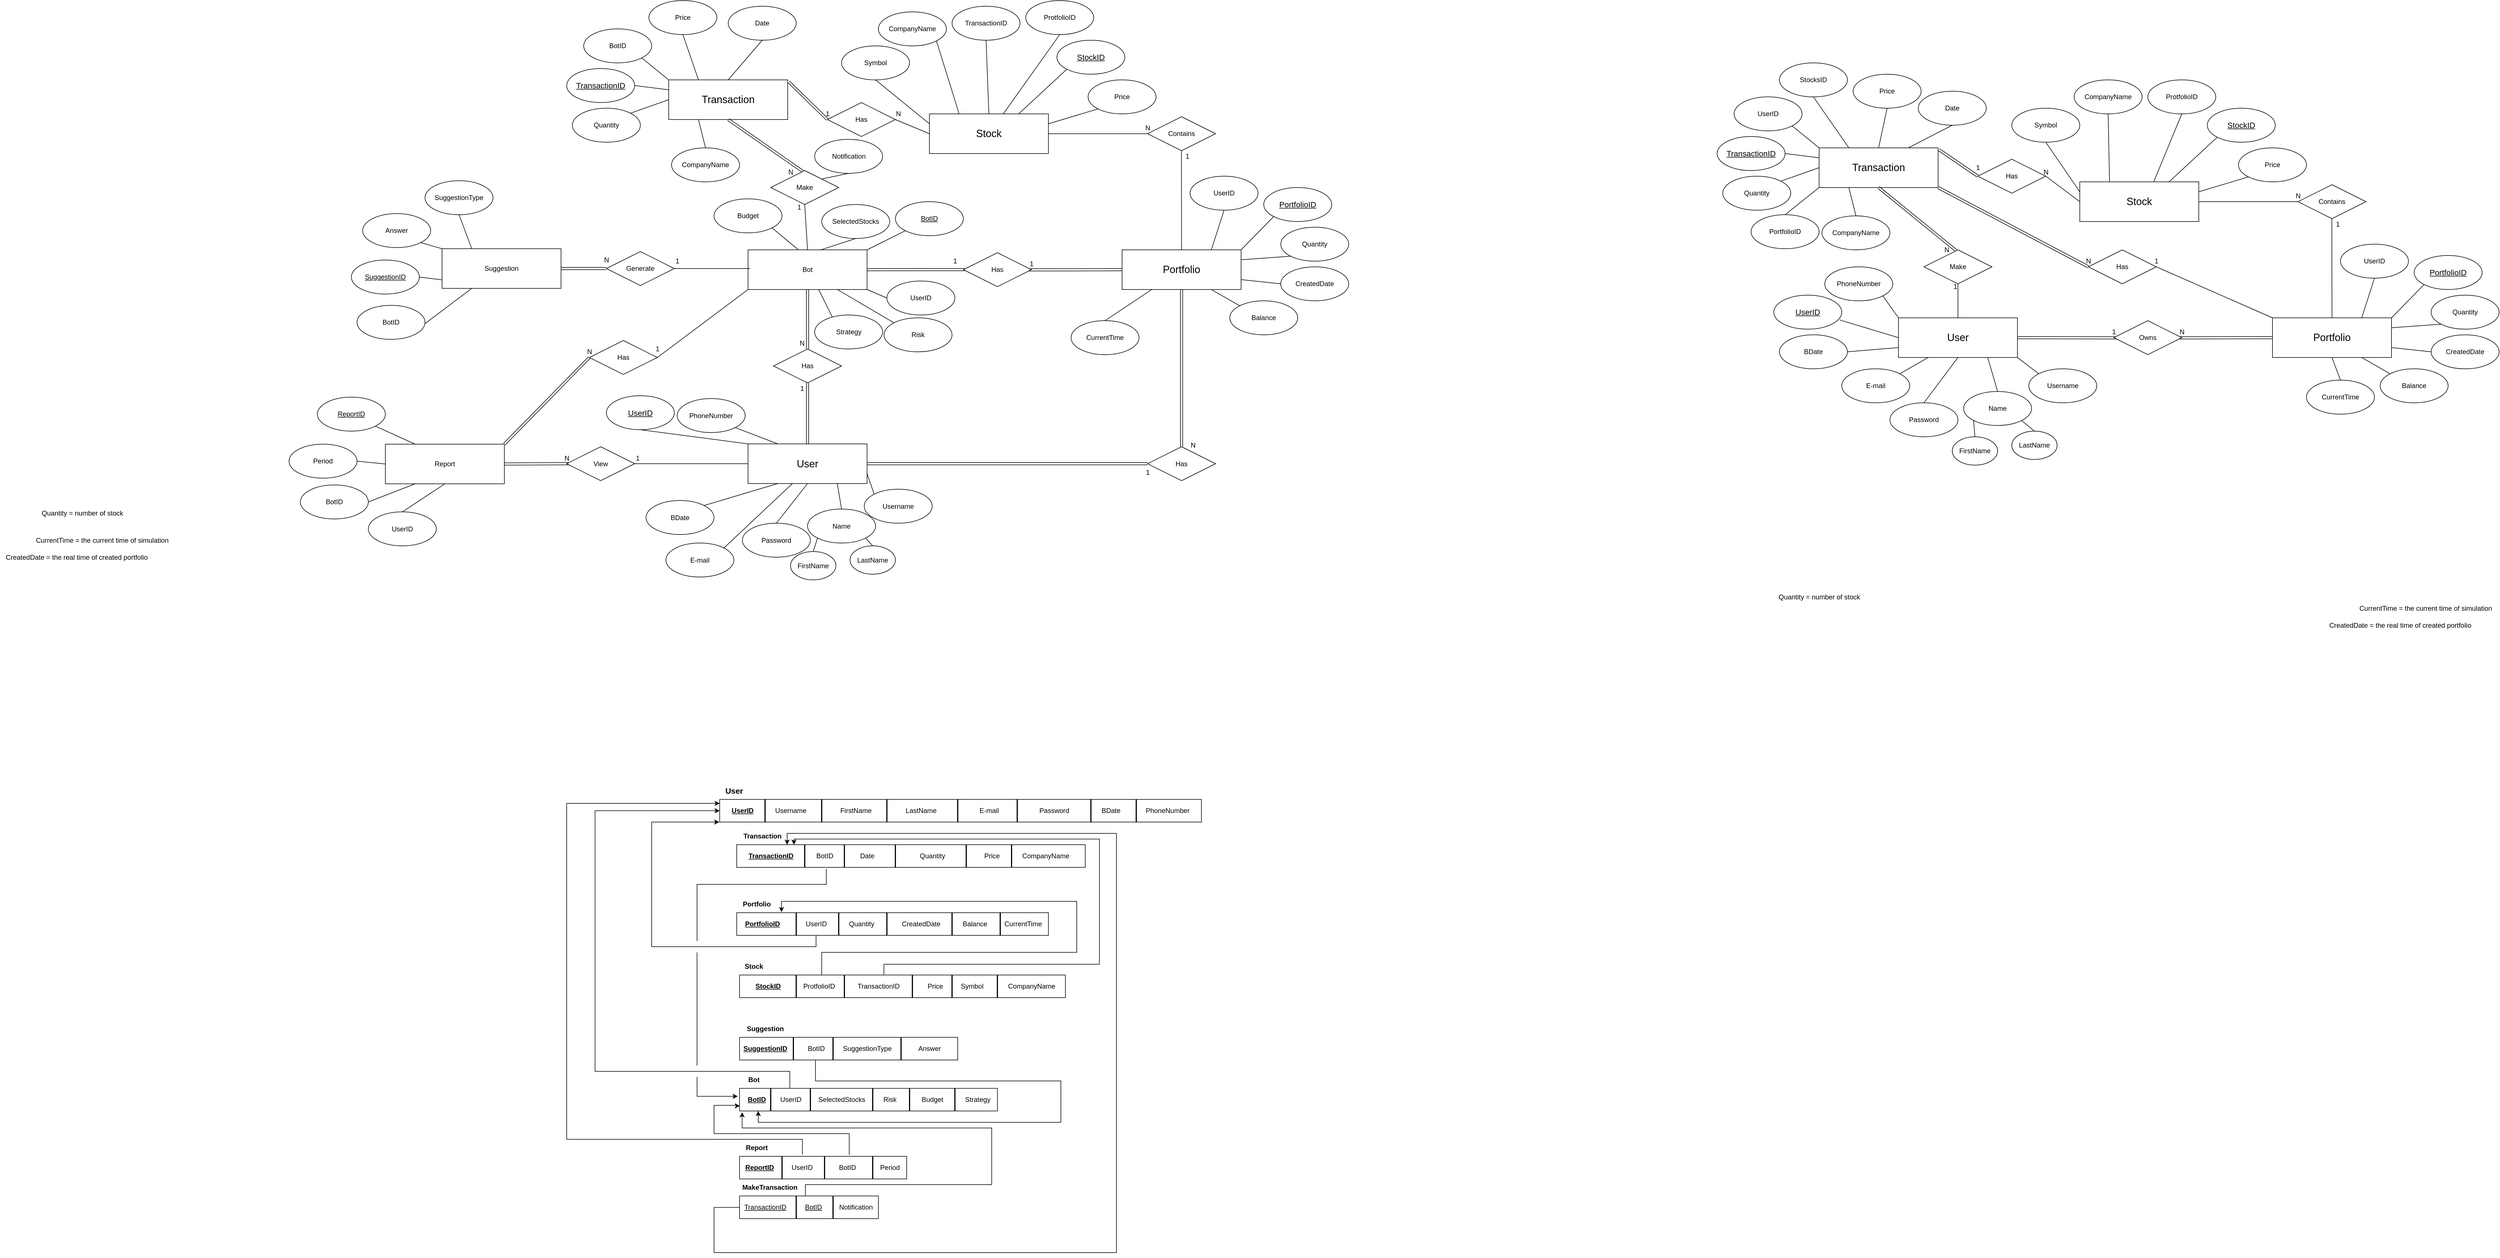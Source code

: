 <mxfile version="24.2.8" type="github">
  <diagram name="Page-1" id="fa3b1fYeh5rV2qAVABvx">
    <mxGraphModel dx="5420" dy="2780" grid="1" gridSize="10" guides="1" tooltips="1" connect="1" arrows="1" fold="1" page="1" pageScale="1" pageWidth="850" pageHeight="1100" math="0" shadow="0">
      <root>
        <mxCell id="0" />
        <mxCell id="1" parent="0" />
        <mxCell id="AaAI17sAa2OLWKaY4wJc-48" style="rounded=0;orthogonalLoop=1;jettySize=auto;html=1;exitX=0;exitY=0.25;exitDx=0;exitDy=0;entryX=0.5;entryY=1;entryDx=0;entryDy=0;endArrow=none;endFill=0;" parent="1" source="AaAI17sAa2OLWKaY4wJc-3" target="AaAI17sAa2OLWKaY4wJc-43" edge="1">
          <mxGeometry relative="1" as="geometry" />
        </mxCell>
        <mxCell id="AaAI17sAa2OLWKaY4wJc-50" style="rounded=0;orthogonalLoop=1;jettySize=auto;html=1;exitX=0.75;exitY=0;exitDx=0;exitDy=0;entryX=0;entryY=1;entryDx=0;entryDy=0;endArrow=none;endFill=0;" parent="1" source="AaAI17sAa2OLWKaY4wJc-3" target="AaAI17sAa2OLWKaY4wJc-44" edge="1">
          <mxGeometry relative="1" as="geometry" />
        </mxCell>
        <mxCell id="AaAI17sAa2OLWKaY4wJc-51" style="rounded=0;orthogonalLoop=1;jettySize=auto;html=1;exitX=1;exitY=0.25;exitDx=0;exitDy=0;entryX=0;entryY=1;entryDx=0;entryDy=0;startArrow=none;startFill=0;endArrow=none;endFill=0;" parent="1" source="AaAI17sAa2OLWKaY4wJc-3" target="AaAI17sAa2OLWKaY4wJc-45" edge="1">
          <mxGeometry relative="1" as="geometry" />
        </mxCell>
        <mxCell id="AaAI17sAa2OLWKaY4wJc-3" value="&lt;font style=&quot;font-size: 18px;&quot;&gt;Stock&lt;/font&gt;" style="whiteSpace=wrap;html=1;align=center;" parent="1" vertex="1">
          <mxGeometry x="400" y="130" width="210" height="70" as="geometry" />
        </mxCell>
        <mxCell id="AaAI17sAa2OLWKaY4wJc-31" style="rounded=0;orthogonalLoop=1;jettySize=auto;html=1;exitX=0;exitY=0;exitDx=0;exitDy=0;entryX=0.5;entryY=1;entryDx=0;entryDy=0;endArrow=none;endFill=0;" parent="1" source="AaAI17sAa2OLWKaY4wJc-10" target="AaAI17sAa2OLWKaY4wJc-17" edge="1">
          <mxGeometry relative="1" as="geometry" />
        </mxCell>
        <mxCell id="AaAI17sAa2OLWKaY4wJc-32" style="rounded=0;orthogonalLoop=1;jettySize=auto;html=1;exitX=0.373;exitY=1;exitDx=0;exitDy=0;entryX=1;entryY=0;entryDx=0;entryDy=0;startArrow=none;startFill=0;endArrow=none;endFill=0;exitPerimeter=0;" parent="1" source="AaAI17sAa2OLWKaY4wJc-10" target="AaAI17sAa2OLWKaY4wJc-18" edge="1">
          <mxGeometry relative="1" as="geometry">
            <mxPoint x="27.5" y="942.5" as="sourcePoint" />
          </mxGeometry>
        </mxCell>
        <mxCell id="AaAI17sAa2OLWKaY4wJc-33" style="rounded=0;orthogonalLoop=1;jettySize=auto;html=1;exitX=0.5;exitY=1;exitDx=0;exitDy=0;entryX=0.5;entryY=0;entryDx=0;entryDy=0;endArrow=none;endFill=0;" parent="1" source="AaAI17sAa2OLWKaY4wJc-10" target="AaAI17sAa2OLWKaY4wJc-19" edge="1">
          <mxGeometry relative="1" as="geometry">
            <mxPoint x="80.0" y="942.5" as="sourcePoint" />
          </mxGeometry>
        </mxCell>
        <mxCell id="AaAI17sAa2OLWKaY4wJc-34" style="rounded=0;orthogonalLoop=1;jettySize=auto;html=1;exitX=0.75;exitY=1;exitDx=0;exitDy=0;entryX=0.5;entryY=0;entryDx=0;entryDy=0;endArrow=none;endFill=0;" parent="1" source="AaAI17sAa2OLWKaY4wJc-10" target="AaAI17sAa2OLWKaY4wJc-20" edge="1">
          <mxGeometry relative="1" as="geometry">
            <mxPoint x="132.5" y="942.5" as="sourcePoint" />
          </mxGeometry>
        </mxCell>
        <mxCell id="AaAI17sAa2OLWKaY4wJc-36" style="rounded=0;orthogonalLoop=1;jettySize=auto;html=1;exitX=0.25;exitY=1;exitDx=0;exitDy=0;entryX=1;entryY=0;entryDx=0;entryDy=0;endArrow=none;endFill=0;" parent="1" source="AaAI17sAa2OLWKaY4wJc-10" target="AaAI17sAa2OLWKaY4wJc-35" edge="1">
          <mxGeometry relative="1" as="geometry">
            <mxPoint x="-257.5" y="797.5" as="sourcePoint" />
          </mxGeometry>
        </mxCell>
        <mxCell id="AaAI17sAa2OLWKaY4wJc-99" style="rounded=0;orthogonalLoop=1;jettySize=auto;html=1;exitX=1;exitY=0.75;exitDx=0;exitDy=0;entryX=0;entryY=0;entryDx=0;entryDy=0;endArrow=none;endFill=0;" parent="1" source="AaAI17sAa2OLWKaY4wJc-10" target="AaAI17sAa2OLWKaY4wJc-98" edge="1">
          <mxGeometry relative="1" as="geometry" />
        </mxCell>
        <mxCell id="w3gEIACgnD2J5lPuFtTi-9" style="rounded=0;orthogonalLoop=1;jettySize=auto;html=1;entryX=1;entryY=0.5;entryDx=0;entryDy=0;endArrow=none;endFill=0;exitX=0;exitY=0.5;exitDx=0;exitDy=0;" parent="1" source="AaAI17sAa2OLWKaY4wJc-10" edge="1">
          <mxGeometry relative="1" as="geometry">
            <mxPoint x="-50" y="747.5" as="sourcePoint" />
            <mxPoint x="-120" y="747.5" as="targetPoint" />
          </mxGeometry>
        </mxCell>
        <mxCell id="w3gEIACgnD2J5lPuFtTi-68" style="rounded=0;orthogonalLoop=1;jettySize=auto;html=1;exitX=0.5;exitY=0;exitDx=0;exitDy=0;entryX=0.5;entryY=1;entryDx=0;entryDy=0;shape=link;" parent="1" source="AaAI17sAa2OLWKaY4wJc-10" target="w3gEIACgnD2J5lPuFtTi-67" edge="1">
          <mxGeometry relative="1" as="geometry" />
        </mxCell>
        <mxCell id="AaAI17sAa2OLWKaY4wJc-10" value="&lt;font style=&quot;font-size: 18px;&quot;&gt;User&lt;/font&gt;" style="whiteSpace=wrap;html=1;align=center;" parent="1" vertex="1">
          <mxGeometry x="80" y="712.5" width="210" height="70" as="geometry" />
        </mxCell>
        <mxCell id="AaAI17sAa2OLWKaY4wJc-89" style="rounded=0;orthogonalLoop=1;jettySize=auto;html=1;exitX=0.25;exitY=1;exitDx=0;exitDy=0;entryX=0.5;entryY=0;entryDx=0;entryDy=0;endArrow=none;endFill=0;" parent="1" source="AaAI17sAa2OLWKaY4wJc-12" target="AaAI17sAa2OLWKaY4wJc-88" edge="1">
          <mxGeometry relative="1" as="geometry" />
        </mxCell>
        <mxCell id="AaAI17sAa2OLWKaY4wJc-91" style="rounded=0;orthogonalLoop=1;jettySize=auto;html=1;exitX=0;exitY=0.5;exitDx=0;exitDy=0;entryX=1;entryY=0;entryDx=0;entryDy=0;endArrow=none;endFill=0;" parent="1" source="AaAI17sAa2OLWKaY4wJc-12" target="AaAI17sAa2OLWKaY4wJc-78" edge="1">
          <mxGeometry relative="1" as="geometry" />
        </mxCell>
        <mxCell id="AaAI17sAa2OLWKaY4wJc-92" style="rounded=0;orthogonalLoop=1;jettySize=auto;html=1;exitX=0;exitY=0.25;exitDx=0;exitDy=0;entryX=1;entryY=0.5;entryDx=0;entryDy=0;endArrow=none;endFill=0;" parent="1" source="AaAI17sAa2OLWKaY4wJc-12" target="AaAI17sAa2OLWKaY4wJc-77" edge="1">
          <mxGeometry relative="1" as="geometry" />
        </mxCell>
        <mxCell id="AaAI17sAa2OLWKaY4wJc-93" style="rounded=0;orthogonalLoop=1;jettySize=auto;html=1;exitX=0;exitY=0;exitDx=0;exitDy=0;entryX=1;entryY=1;entryDx=0;entryDy=0;endArrow=none;endFill=0;" parent="1" source="AaAI17sAa2OLWKaY4wJc-12" target="AaAI17sAa2OLWKaY4wJc-76" edge="1">
          <mxGeometry relative="1" as="geometry" />
        </mxCell>
        <mxCell id="AaAI17sAa2OLWKaY4wJc-94" style="rounded=0;orthogonalLoop=1;jettySize=auto;html=1;exitX=0.25;exitY=0;exitDx=0;exitDy=0;entryX=0.5;entryY=1;entryDx=0;entryDy=0;endArrow=none;endFill=0;" parent="1" source="AaAI17sAa2OLWKaY4wJc-12" target="AaAI17sAa2OLWKaY4wJc-81" edge="1">
          <mxGeometry relative="1" as="geometry" />
        </mxCell>
        <mxCell id="AaAI17sAa2OLWKaY4wJc-95" style="rounded=0;orthogonalLoop=1;jettySize=auto;html=1;exitX=0.5;exitY=0;exitDx=0;exitDy=0;entryX=0.5;entryY=1;entryDx=0;entryDy=0;endArrow=none;endFill=0;" parent="1" source="AaAI17sAa2OLWKaY4wJc-12" target="AaAI17sAa2OLWKaY4wJc-87" edge="1">
          <mxGeometry relative="1" as="geometry" />
        </mxCell>
        <mxCell id="AaAI17sAa2OLWKaY4wJc-12" value="&lt;font style=&quot;font-size: 18px;&quot;&gt;Transaction&lt;/font&gt;" style="whiteSpace=wrap;html=1;align=center;" parent="1" vertex="1">
          <mxGeometry x="-60" y="70" width="210" height="70" as="geometry" />
        </mxCell>
        <mxCell id="AaAI17sAa2OLWKaY4wJc-64" style="rounded=0;orthogonalLoop=1;jettySize=auto;html=1;exitX=0.75;exitY=0;exitDx=0;exitDy=0;entryX=0.5;entryY=1;entryDx=0;entryDy=0;endArrow=none;endFill=0;" parent="1" source="AaAI17sAa2OLWKaY4wJc-13" target="AaAI17sAa2OLWKaY4wJc-58" edge="1">
          <mxGeometry relative="1" as="geometry" />
        </mxCell>
        <mxCell id="AaAI17sAa2OLWKaY4wJc-65" style="rounded=0;orthogonalLoop=1;jettySize=auto;html=1;exitX=1;exitY=0;exitDx=0;exitDy=0;entryX=0;entryY=1;entryDx=0;entryDy=0;endArrow=none;endFill=0;" parent="1" source="AaAI17sAa2OLWKaY4wJc-13" target="AaAI17sAa2OLWKaY4wJc-60" edge="1">
          <mxGeometry relative="1" as="geometry" />
        </mxCell>
        <mxCell id="AaAI17sAa2OLWKaY4wJc-66" style="rounded=0;orthogonalLoop=1;jettySize=auto;html=1;exitX=1;exitY=0.25;exitDx=0;exitDy=0;entryX=0;entryY=1;entryDx=0;entryDy=0;endArrow=none;endFill=0;" parent="1" source="AaAI17sAa2OLWKaY4wJc-13" target="AaAI17sAa2OLWKaY4wJc-63" edge="1">
          <mxGeometry relative="1" as="geometry" />
        </mxCell>
        <mxCell id="AaAI17sAa2OLWKaY4wJc-67" style="rounded=0;orthogonalLoop=1;jettySize=auto;html=1;exitX=1;exitY=0.75;exitDx=0;exitDy=0;entryX=0;entryY=0.5;entryDx=0;entryDy=0;endArrow=none;endFill=0;" parent="1" source="AaAI17sAa2OLWKaY4wJc-13" target="AaAI17sAa2OLWKaY4wJc-62" edge="1">
          <mxGeometry relative="1" as="geometry" />
        </mxCell>
        <mxCell id="AaAI17sAa2OLWKaY4wJc-68" style="rounded=0;orthogonalLoop=1;jettySize=auto;html=1;exitX=0.75;exitY=1;exitDx=0;exitDy=0;entryX=0;entryY=0;entryDx=0;entryDy=0;endArrow=none;endFill=0;" parent="1" source="AaAI17sAa2OLWKaY4wJc-13" target="AaAI17sAa2OLWKaY4wJc-61" edge="1">
          <mxGeometry relative="1" as="geometry" />
        </mxCell>
        <mxCell id="OnGRVC2OFB9PsiN4P2nI-3" style="rounded=0;orthogonalLoop=1;jettySize=auto;html=1;exitX=0.25;exitY=1;exitDx=0;exitDy=0;entryX=0.5;entryY=0;entryDx=0;entryDy=0;endArrow=none;endFill=0;" parent="1" source="AaAI17sAa2OLWKaY4wJc-13" target="OnGRVC2OFB9PsiN4P2nI-2" edge="1">
          <mxGeometry relative="1" as="geometry" />
        </mxCell>
        <mxCell id="w3gEIACgnD2J5lPuFtTi-64" style="rounded=0;orthogonalLoop=1;jettySize=auto;html=1;exitX=0.5;exitY=1;exitDx=0;exitDy=0;entryX=0.5;entryY=0;entryDx=0;entryDy=0;shape=link;" parent="1" source="AaAI17sAa2OLWKaY4wJc-13" target="w3gEIACgnD2J5lPuFtTi-61" edge="1">
          <mxGeometry relative="1" as="geometry" />
        </mxCell>
        <mxCell id="AaAI17sAa2OLWKaY4wJc-13" value="&lt;font style=&quot;font-size: 18px;&quot;&gt;Portfolio&lt;/font&gt;" style="whiteSpace=wrap;html=1;align=center;" parent="1" vertex="1">
          <mxGeometry x="740" y="370" width="210" height="70" as="geometry" />
        </mxCell>
        <mxCell id="AaAI17sAa2OLWKaY4wJc-21" style="rounded=0;orthogonalLoop=1;jettySize=auto;html=1;exitX=0.5;exitY=0;exitDx=0;exitDy=0;endArrow=none;endFill=0;entryX=0;entryY=1;entryDx=0;entryDy=0;" parent="1" source="AaAI17sAa2OLWKaY4wJc-25" target="AaAI17sAa2OLWKaY4wJc-20" edge="1">
          <mxGeometry relative="1" as="geometry">
            <mxPoint x="190" y="961.44" as="targetPoint" />
            <mxPoint x="217.265" y="1010.382" as="sourcePoint" />
          </mxGeometry>
        </mxCell>
        <mxCell id="AaAI17sAa2OLWKaY4wJc-16" value="PhoneNumber" style="ellipse;whiteSpace=wrap;html=1;align=center;" parent="1" vertex="1">
          <mxGeometry x="-45" y="632.5" width="120" height="60" as="geometry" />
        </mxCell>
        <mxCell id="AaAI17sAa2OLWKaY4wJc-17" value="&lt;font style=&quot;font-size: 14px;&quot;&gt;&lt;u&gt;UserID&lt;/u&gt;&lt;/font&gt;" style="ellipse;whiteSpace=wrap;html=1;align=center;" parent="1" vertex="1">
          <mxGeometry x="-170" y="627.5" width="120" height="60" as="geometry" />
        </mxCell>
        <mxCell id="AaAI17sAa2OLWKaY4wJc-18" value="E-mail" style="ellipse;whiteSpace=wrap;html=1;align=center;" parent="1" vertex="1">
          <mxGeometry x="-65" y="887.5" width="120" height="60" as="geometry" />
        </mxCell>
        <mxCell id="AaAI17sAa2OLWKaY4wJc-19" value="Password" style="ellipse;whiteSpace=wrap;html=1;align=center;" parent="1" vertex="1">
          <mxGeometry x="70" y="852.5" width="120" height="60" as="geometry" />
        </mxCell>
        <mxCell id="AaAI17sAa2OLWKaY4wJc-20" value="Name" style="ellipse;whiteSpace=wrap;html=1;align=center;" parent="1" vertex="1">
          <mxGeometry x="185" y="827.5" width="120" height="60" as="geometry" />
        </mxCell>
        <mxCell id="AaAI17sAa2OLWKaY4wJc-25" value="FirstName" style="ellipse;whiteSpace=wrap;html=1;align=center;" parent="1" vertex="1">
          <mxGeometry x="155" y="902.5" width="80" height="50" as="geometry" />
        </mxCell>
        <mxCell id="AaAI17sAa2OLWKaY4wJc-27" value="LastName" style="ellipse;whiteSpace=wrap;html=1;align=center;" parent="1" vertex="1">
          <mxGeometry x="260" y="892.5" width="80" height="50" as="geometry" />
        </mxCell>
        <mxCell id="AaAI17sAa2OLWKaY4wJc-29" style="rounded=0;orthogonalLoop=1;jettySize=auto;html=1;exitX=1;exitY=1;exitDx=0;exitDy=0;endArrow=none;endFill=0;entryX=0.5;entryY=0;entryDx=0;entryDy=0;" parent="1" source="AaAI17sAa2OLWKaY4wJc-20" target="AaAI17sAa2OLWKaY4wJc-27" edge="1">
          <mxGeometry relative="1" as="geometry">
            <mxPoint x="250" y="952.44" as="targetPoint" />
            <mxPoint x="262.735" y="892.498" as="sourcePoint" />
          </mxGeometry>
        </mxCell>
        <mxCell id="AaAI17sAa2OLWKaY4wJc-30" style="rounded=0;orthogonalLoop=1;jettySize=auto;html=1;exitX=0.25;exitY=0;exitDx=0;exitDy=0;entryX=1;entryY=1;entryDx=0;entryDy=0;endArrow=none;endFill=0;" parent="1" source="AaAI17sAa2OLWKaY4wJc-10" target="AaAI17sAa2OLWKaY4wJc-16" edge="1">
          <mxGeometry relative="1" as="geometry" />
        </mxCell>
        <mxCell id="AaAI17sAa2OLWKaY4wJc-35" value="BDate" style="ellipse;whiteSpace=wrap;html=1;align=center;" parent="1" vertex="1">
          <mxGeometry x="-100" y="812.5" width="120" height="60" as="geometry" />
        </mxCell>
        <mxCell id="AaAI17sAa2OLWKaY4wJc-38" style="rounded=0;orthogonalLoop=1;jettySize=auto;html=1;exitX=0;exitY=0.5;exitDx=0;exitDy=0;shape=link;" parent="1" source="w3gEIACgnD2J5lPuFtTi-61" edge="1">
          <mxGeometry relative="1" as="geometry">
            <mxPoint x="396.96" y="747.92" as="sourcePoint" />
            <mxPoint x="290" y="747.5" as="targetPoint" />
          </mxGeometry>
        </mxCell>
        <mxCell id="AaAI17sAa2OLWKaY4wJc-39" style="rounded=0;orthogonalLoop=1;jettySize=auto;html=1;exitX=0.96;exitY=0.507;exitDx=0;exitDy=0;entryX=0;entryY=0.5;entryDx=0;entryDy=0;shape=link;exitPerimeter=0;" parent="1" source="AaAI17sAa2OLWKaY4wJc-37" target="AaAI17sAa2OLWKaY4wJc-13" edge="1">
          <mxGeometry relative="1" as="geometry" />
        </mxCell>
        <mxCell id="AaAI17sAa2OLWKaY4wJc-37" value="Has" style="shape=rhombus;perimeter=rhombusPerimeter;whiteSpace=wrap;html=1;align=center;" parent="1" vertex="1">
          <mxGeometry x="460" y="375" width="120" height="60" as="geometry" />
        </mxCell>
        <mxCell id="AaAI17sAa2OLWKaY4wJc-40" value="1" style="text;html=1;align=center;verticalAlign=middle;resizable=0;points=[];autosize=1;strokeColor=none;fillColor=none;" parent="1" vertex="1">
          <mxGeometry x="565" y="380" width="30" height="30" as="geometry" />
        </mxCell>
        <mxCell id="AaAI17sAa2OLWKaY4wJc-41" value="&lt;font style=&quot;font-size: 12px;&quot;&gt;1&lt;/font&gt;" style="text;html=1;align=center;verticalAlign=middle;resizable=0;points=[];autosize=1;strokeColor=none;fillColor=none;" parent="1" vertex="1">
          <mxGeometry x="770" y="747.5" width="30" height="30" as="geometry" />
        </mxCell>
        <mxCell id="AaAI17sAa2OLWKaY4wJc-42" value="CompanyName" style="ellipse;whiteSpace=wrap;html=1;align=center;" parent="1" vertex="1">
          <mxGeometry x="310" y="-50" width="120" height="60" as="geometry" />
        </mxCell>
        <mxCell id="AaAI17sAa2OLWKaY4wJc-43" value="Symbol" style="ellipse;whiteSpace=wrap;html=1;align=center;" parent="1" vertex="1">
          <mxGeometry x="245" y="10" width="120" height="60" as="geometry" />
        </mxCell>
        <mxCell id="AaAI17sAa2OLWKaY4wJc-44" value="&lt;font style=&quot;font-size: 14px;&quot;&gt;&lt;u&gt;StockID&lt;/u&gt;&lt;/font&gt;" style="ellipse;whiteSpace=wrap;html=1;align=center;" parent="1" vertex="1">
          <mxGeometry x="625" width="120" height="60" as="geometry" />
        </mxCell>
        <mxCell id="AaAI17sAa2OLWKaY4wJc-45" value="Price" style="ellipse;whiteSpace=wrap;html=1;align=center;" parent="1" vertex="1">
          <mxGeometry x="680" y="70" width="120" height="60" as="geometry" />
        </mxCell>
        <mxCell id="AaAI17sAa2OLWKaY4wJc-49" style="rounded=0;orthogonalLoop=1;jettySize=auto;html=1;exitX=0.25;exitY=0;exitDx=0;exitDy=0;entryX=1;entryY=1;entryDx=0;entryDy=0;endArrow=none;endFill=0;" parent="1" source="AaAI17sAa2OLWKaY4wJc-3" target="AaAI17sAa2OLWKaY4wJc-42" edge="1">
          <mxGeometry relative="1" as="geometry" />
        </mxCell>
        <mxCell id="AaAI17sAa2OLWKaY4wJc-53" style="rounded=0;orthogonalLoop=1;jettySize=auto;html=1;exitX=0.023;exitY=0.501;exitDx=0;exitDy=0;entryX=1;entryY=0.5;entryDx=0;entryDy=0;exitPerimeter=0;endArrow=none;endFill=0;" parent="1" source="AaAI17sAa2OLWKaY4wJc-52" target="AaAI17sAa2OLWKaY4wJc-3" edge="1">
          <mxGeometry relative="1" as="geometry" />
        </mxCell>
        <mxCell id="AaAI17sAa2OLWKaY4wJc-54" style="rounded=0;orthogonalLoop=1;jettySize=auto;html=1;exitX=0.498;exitY=0.975;exitDx=0;exitDy=0;entryX=0.5;entryY=0;entryDx=0;entryDy=0;exitPerimeter=0;endArrow=none;endFill=0;" parent="1" source="AaAI17sAa2OLWKaY4wJc-52" target="AaAI17sAa2OLWKaY4wJc-13" edge="1">
          <mxGeometry relative="1" as="geometry" />
        </mxCell>
        <mxCell id="AaAI17sAa2OLWKaY4wJc-52" value="Contains" style="shape=rhombus;perimeter=rhombusPerimeter;whiteSpace=wrap;html=1;align=center;" parent="1" vertex="1">
          <mxGeometry x="785" y="135" width="120" height="60" as="geometry" />
        </mxCell>
        <mxCell id="AaAI17sAa2OLWKaY4wJc-56" value="1" style="text;html=1;align=center;verticalAlign=middle;resizable=0;points=[];autosize=1;strokeColor=none;fillColor=none;" parent="1" vertex="1">
          <mxGeometry x="840" y="190" width="30" height="30" as="geometry" />
        </mxCell>
        <mxCell id="AaAI17sAa2OLWKaY4wJc-57" value="N" style="text;html=1;align=center;verticalAlign=middle;resizable=0;points=[];autosize=1;strokeColor=none;fillColor=none;" parent="1" vertex="1">
          <mxGeometry x="770" y="140" width="30" height="30" as="geometry" />
        </mxCell>
        <mxCell id="AaAI17sAa2OLWKaY4wJc-58" value="UserID" style="ellipse;whiteSpace=wrap;html=1;align=center;" parent="1" vertex="1">
          <mxGeometry x="860" y="240" width="120" height="60" as="geometry" />
        </mxCell>
        <mxCell id="AaAI17sAa2OLWKaY4wJc-60" value="&lt;font style=&quot;font-size: 14px;&quot;&gt;&lt;u&gt;PortfolioID&lt;/u&gt;&lt;/font&gt;" style="ellipse;whiteSpace=wrap;html=1;align=center;" parent="1" vertex="1">
          <mxGeometry x="990" y="260" width="120" height="60" as="geometry" />
        </mxCell>
        <mxCell id="AaAI17sAa2OLWKaY4wJc-61" value="Balance" style="ellipse;whiteSpace=wrap;html=1;align=center;" parent="1" vertex="1">
          <mxGeometry x="930" y="460" width="120" height="60" as="geometry" />
        </mxCell>
        <mxCell id="AaAI17sAa2OLWKaY4wJc-62" value="CreatedDate" style="ellipse;whiteSpace=wrap;html=1;align=center;" parent="1" vertex="1">
          <mxGeometry x="1020" y="400" width="120" height="60" as="geometry" />
        </mxCell>
        <mxCell id="AaAI17sAa2OLWKaY4wJc-63" value="Quantity" style="ellipse;whiteSpace=wrap;html=1;align=center;" parent="1" vertex="1">
          <mxGeometry x="1020" y="330" width="120" height="60" as="geometry" />
        </mxCell>
        <mxCell id="AaAI17sAa2OLWKaY4wJc-71" style="rounded=0;orthogonalLoop=1;jettySize=auto;html=1;entryX=0.5;entryY=1;entryDx=0;entryDy=0;shape=link;exitX=0.499;exitY=0.064;exitDx=0;exitDy=0;exitPerimeter=0;" parent="1" source="AaAI17sAa2OLWKaY4wJc-69" target="AaAI17sAa2OLWKaY4wJc-12" edge="1">
          <mxGeometry relative="1" as="geometry" />
        </mxCell>
        <mxCell id="AaAI17sAa2OLWKaY4wJc-69" value="Make" style="shape=rhombus;perimeter=rhombusPerimeter;whiteSpace=wrap;html=1;align=center;" parent="1" vertex="1">
          <mxGeometry x="120" y="230" width="120" height="60" as="geometry" />
        </mxCell>
        <mxCell id="AaAI17sAa2OLWKaY4wJc-72" value="N" style="text;html=1;align=center;verticalAlign=middle;resizable=0;points=[];autosize=1;strokeColor=none;fillColor=none;" parent="1" vertex="1">
          <mxGeometry x="140" y="218" width="30" height="30" as="geometry" />
        </mxCell>
        <mxCell id="AaAI17sAa2OLWKaY4wJc-74" value="1" style="text;html=1;align=center;verticalAlign=middle;resizable=0;points=[];autosize=1;strokeColor=none;fillColor=none;" parent="1" vertex="1">
          <mxGeometry x="155" y="280" width="30" height="30" as="geometry" />
        </mxCell>
        <mxCell id="AaAI17sAa2OLWKaY4wJc-76" value="BotID" style="ellipse;whiteSpace=wrap;html=1;align=center;" parent="1" vertex="1">
          <mxGeometry x="-210" y="-20" width="120" height="60" as="geometry" />
        </mxCell>
        <mxCell id="AaAI17sAa2OLWKaY4wJc-77" value="&lt;font style=&quot;font-size: 14px;&quot;&gt;&lt;u&gt;TransactionID&lt;/u&gt;&lt;/font&gt;" style="ellipse;whiteSpace=wrap;html=1;align=center;" parent="1" vertex="1">
          <mxGeometry x="-240" y="50" width="120" height="60" as="geometry" />
        </mxCell>
        <mxCell id="AaAI17sAa2OLWKaY4wJc-78" value="Quantity" style="ellipse;whiteSpace=wrap;html=1;align=center;" parent="1" vertex="1">
          <mxGeometry x="-230" y="120" width="120" height="60" as="geometry" />
        </mxCell>
        <mxCell id="AaAI17sAa2OLWKaY4wJc-80" value="Quantity = number of stock" style="text;html=1;align=center;verticalAlign=middle;resizable=0;points=[];autosize=1;strokeColor=none;fillColor=none;" parent="1" vertex="1">
          <mxGeometry x="-1180" y="820" width="170" height="30" as="geometry" />
        </mxCell>
        <mxCell id="AaAI17sAa2OLWKaY4wJc-81" value="Price" style="ellipse;whiteSpace=wrap;html=1;align=center;" parent="1" vertex="1">
          <mxGeometry x="-95" y="-70" width="120" height="60" as="geometry" />
        </mxCell>
        <mxCell id="AaAI17sAa2OLWKaY4wJc-83" style="rounded=0;orthogonalLoop=1;jettySize=auto;html=1;exitX=0;exitY=0.5;exitDx=0;exitDy=0;shape=link;entryX=1.007;entryY=0.045;entryDx=0;entryDy=0;entryPerimeter=0;" parent="1" source="AaAI17sAa2OLWKaY4wJc-82" target="AaAI17sAa2OLWKaY4wJc-12" edge="1">
          <mxGeometry relative="1" as="geometry">
            <mxPoint x="150.0" y="140.0" as="targetPoint" />
          </mxGeometry>
        </mxCell>
        <mxCell id="AaAI17sAa2OLWKaY4wJc-84" style="rounded=0;orthogonalLoop=1;jettySize=auto;html=1;exitX=1;exitY=0.5;exitDx=0;exitDy=0;entryX=0;entryY=0.5;entryDx=0;entryDy=0;endArrow=none;endFill=0;" parent="1" source="AaAI17sAa2OLWKaY4wJc-82" target="AaAI17sAa2OLWKaY4wJc-3" edge="1">
          <mxGeometry relative="1" as="geometry" />
        </mxCell>
        <mxCell id="AaAI17sAa2OLWKaY4wJc-82" value="Has" style="shape=rhombus;perimeter=rhombusPerimeter;whiteSpace=wrap;html=1;align=center;" parent="1" vertex="1">
          <mxGeometry x="220" y="110" width="120" height="60" as="geometry" />
        </mxCell>
        <mxCell id="AaAI17sAa2OLWKaY4wJc-85" value="1" style="text;html=1;align=center;verticalAlign=middle;resizable=0;points=[];autosize=1;strokeColor=none;fillColor=none;" parent="1" vertex="1">
          <mxGeometry x="205" y="115" width="30" height="30" as="geometry" />
        </mxCell>
        <mxCell id="AaAI17sAa2OLWKaY4wJc-86" value="N" style="text;html=1;align=center;verticalAlign=middle;resizable=0;points=[];autosize=1;strokeColor=none;fillColor=none;" parent="1" vertex="1">
          <mxGeometry x="330" y="115" width="30" height="30" as="geometry" />
        </mxCell>
        <mxCell id="AaAI17sAa2OLWKaY4wJc-87" value="Date" style="ellipse;whiteSpace=wrap;html=1;align=center;" parent="1" vertex="1">
          <mxGeometry x="45" y="-60" width="120" height="60" as="geometry" />
        </mxCell>
        <mxCell id="AaAI17sAa2OLWKaY4wJc-88" value="CompanyName" style="ellipse;whiteSpace=wrap;html=1;align=center;" parent="1" vertex="1">
          <mxGeometry x="-55" y="190" width="120" height="60" as="geometry" />
        </mxCell>
        <mxCell id="AaAI17sAa2OLWKaY4wJc-98" value="Username" style="ellipse;whiteSpace=wrap;html=1;align=center;" parent="1" vertex="1">
          <mxGeometry x="285" y="792.5" width="120" height="60" as="geometry" />
        </mxCell>
        <mxCell id="AaAI17sAa2OLWKaY4wJc-102" value="" style="verticalLabelPosition=bottom;verticalAlign=top;html=1;shape=mxgraph.basic.rect;fillColor2=none;strokeWidth=1;size=20;indent=0;container=0;flipV=1;flipH=1;" parent="1" vertex="1">
          <mxGeometry x="30" y="1340" width="850" height="40" as="geometry" />
        </mxCell>
        <mxCell id="AaAI17sAa2OLWKaY4wJc-104" value="" style="line;strokeWidth=2;direction=south;html=1;" parent="1" vertex="1">
          <mxGeometry x="105" y="1340" width="10" height="40" as="geometry" />
        </mxCell>
        <mxCell id="AaAI17sAa2OLWKaY4wJc-105" value="&lt;u&gt;&lt;b&gt;UserID&lt;/b&gt;&lt;/u&gt;" style="text;html=1;align=center;verticalAlign=middle;resizable=0;points=[];autosize=1;strokeColor=none;fillColor=none;" parent="1" vertex="1">
          <mxGeometry x="40" y="1345" width="60" height="30" as="geometry" />
        </mxCell>
        <mxCell id="AaAI17sAa2OLWKaY4wJc-106" value="" style="line;strokeWidth=2;direction=south;html=1;" parent="1" vertex="1">
          <mxGeometry x="205" y="1340" width="10" height="40" as="geometry" />
        </mxCell>
        <mxCell id="AaAI17sAa2OLWKaY4wJc-107" value="Username" style="text;html=1;align=center;verticalAlign=middle;resizable=0;points=[];autosize=1;strokeColor=none;fillColor=none;" parent="1" vertex="1">
          <mxGeometry x="115" y="1345" width="80" height="30" as="geometry" />
        </mxCell>
        <mxCell id="AaAI17sAa2OLWKaY4wJc-108" value="" style="line;strokeWidth=2;direction=south;html=1;" parent="1" vertex="1">
          <mxGeometry x="320" y="1340" width="10" height="40" as="geometry" />
        </mxCell>
        <mxCell id="AaAI17sAa2OLWKaY4wJc-109" value="FirstName" style="text;html=1;align=center;verticalAlign=middle;resizable=0;points=[];autosize=1;strokeColor=none;fillColor=none;" parent="1" vertex="1">
          <mxGeometry x="230" y="1345" width="80" height="30" as="geometry" />
        </mxCell>
        <mxCell id="AaAI17sAa2OLWKaY4wJc-110" value="" style="line;strokeWidth=2;direction=south;html=1;" parent="1" vertex="1">
          <mxGeometry x="445" y="1340" width="10" height="40" as="geometry" />
        </mxCell>
        <mxCell id="AaAI17sAa2OLWKaY4wJc-111" value="LastName" style="text;html=1;align=center;verticalAlign=middle;resizable=0;points=[];autosize=1;strokeColor=none;fillColor=none;" parent="1" vertex="1">
          <mxGeometry x="345" y="1345" width="80" height="30" as="geometry" />
        </mxCell>
        <mxCell id="AaAI17sAa2OLWKaY4wJc-112" value="" style="line;strokeWidth=2;direction=south;html=1;" parent="1" vertex="1">
          <mxGeometry x="550" y="1340" width="10" height="40" as="geometry" />
        </mxCell>
        <mxCell id="AaAI17sAa2OLWKaY4wJc-113" value="E-mail" style="text;html=1;align=center;verticalAlign=middle;resizable=0;points=[];autosize=1;strokeColor=none;fillColor=none;" parent="1" vertex="1">
          <mxGeometry x="475" y="1345" width="60" height="30" as="geometry" />
        </mxCell>
        <mxCell id="AaAI17sAa2OLWKaY4wJc-114" value="" style="line;strokeWidth=2;direction=south;html=1;" parent="1" vertex="1">
          <mxGeometry x="680" y="1340" width="10" height="40" as="geometry" />
        </mxCell>
        <mxCell id="AaAI17sAa2OLWKaY4wJc-115" value="Password" style="text;html=1;align=center;verticalAlign=middle;resizable=0;points=[];autosize=1;strokeColor=none;fillColor=none;" parent="1" vertex="1">
          <mxGeometry x="580" y="1345" width="80" height="30" as="geometry" />
        </mxCell>
        <mxCell id="AaAI17sAa2OLWKaY4wJc-116" value="BDate" style="text;html=1;align=center;verticalAlign=middle;resizable=0;points=[];autosize=1;strokeColor=none;fillColor=none;" parent="1" vertex="1">
          <mxGeometry x="690" y="1345" width="60" height="30" as="geometry" />
        </mxCell>
        <mxCell id="AaAI17sAa2OLWKaY4wJc-117" value="&lt;b&gt;&lt;font style=&quot;font-size: 14px;&quot;&gt;User&lt;/font&gt;&lt;/b&gt;" style="text;html=1;align=center;verticalAlign=middle;resizable=0;points=[];autosize=1;strokeColor=none;fillColor=none;" parent="1" vertex="1">
          <mxGeometry x="30" y="1310" width="50" height="30" as="geometry" />
        </mxCell>
        <mxCell id="AaAI17sAa2OLWKaY4wJc-118" value="" style="verticalLabelPosition=bottom;verticalAlign=top;html=1;shape=mxgraph.basic.rect;fillColor2=none;strokeWidth=1;size=20;indent=0;container=0;flipV=1;flipH=1;" parent="1" vertex="1">
          <mxGeometry x="60" y="1420" width="615" height="40" as="geometry" />
        </mxCell>
        <mxCell id="AaAI17sAa2OLWKaY4wJc-119" value="&lt;b&gt;Transaction&lt;/b&gt;" style="text;html=1;align=center;verticalAlign=middle;resizable=0;points=[];autosize=1;strokeColor=none;fillColor=none;" parent="1" vertex="1">
          <mxGeometry x="60" y="1390" width="90" height="30" as="geometry" />
        </mxCell>
        <mxCell id="AaAI17sAa2OLWKaY4wJc-120" value="" style="line;strokeWidth=2;direction=south;html=1;" parent="1" vertex="1">
          <mxGeometry x="175" y="1420" width="10" height="40" as="geometry" />
        </mxCell>
        <mxCell id="AaAI17sAa2OLWKaY4wJc-121" value="&lt;u&gt;&lt;b&gt;TransactionID&lt;/b&gt;&lt;/u&gt;" style="text;html=1;align=center;verticalAlign=middle;resizable=0;points=[];autosize=1;strokeColor=none;fillColor=none;" parent="1" vertex="1">
          <mxGeometry x="70" y="1425" width="100" height="30" as="geometry" />
        </mxCell>
        <mxCell id="AaAI17sAa2OLWKaY4wJc-122" value="" style="line;strokeWidth=2;direction=south;html=1;" parent="1" vertex="1">
          <mxGeometry x="245" y="1420" width="10" height="40" as="geometry" />
        </mxCell>
        <mxCell id="AaAI17sAa2OLWKaY4wJc-123" value="BotID" style="text;html=1;align=center;verticalAlign=middle;resizable=0;points=[];autosize=1;strokeColor=none;fillColor=none;" parent="1" vertex="1">
          <mxGeometry x="190" y="1425" width="50" height="30" as="geometry" />
        </mxCell>
        <mxCell id="AaAI17sAa2OLWKaY4wJc-127" value="Date" style="text;html=1;align=center;verticalAlign=middle;resizable=0;points=[];autosize=1;strokeColor=none;fillColor=none;" parent="1" vertex="1">
          <mxGeometry x="265" y="1425" width="50" height="30" as="geometry" />
        </mxCell>
        <mxCell id="AaAI17sAa2OLWKaY4wJc-128" value="" style="line;strokeWidth=2;direction=south;html=1;" parent="1" vertex="1">
          <mxGeometry x="335" y="1420" width="10" height="40" as="geometry" />
        </mxCell>
        <mxCell id="AaAI17sAa2OLWKaY4wJc-129" value="Quantity" style="text;html=1;align=center;verticalAlign=middle;resizable=0;points=[];autosize=1;strokeColor=none;fillColor=none;" parent="1" vertex="1">
          <mxGeometry x="370" y="1425" width="70" height="30" as="geometry" />
        </mxCell>
        <mxCell id="AaAI17sAa2OLWKaY4wJc-130" value="" style="line;strokeWidth=2;direction=south;html=1;" parent="1" vertex="1">
          <mxGeometry x="460" y="1420" width="10" height="40" as="geometry" />
        </mxCell>
        <mxCell id="AaAI17sAa2OLWKaY4wJc-132" value="CompanyName" style="text;html=1;align=center;verticalAlign=middle;resizable=0;points=[];autosize=1;strokeColor=none;fillColor=none;" parent="1" vertex="1">
          <mxGeometry x="550" y="1425" width="110" height="30" as="geometry" />
        </mxCell>
        <mxCell id="AaAI17sAa2OLWKaY4wJc-133" value="" style="verticalLabelPosition=bottom;verticalAlign=top;html=1;shape=mxgraph.basic.rect;fillColor2=none;strokeWidth=1;size=20;indent=0;container=0;flipV=1;flipH=1;" parent="1" vertex="1">
          <mxGeometry x="65" y="1650" width="575" height="40" as="geometry" />
        </mxCell>
        <mxCell id="AaAI17sAa2OLWKaY4wJc-134" value="&lt;b&gt;Stock&lt;/b&gt;" style="text;html=1;align=center;verticalAlign=middle;resizable=0;points=[];autosize=1;strokeColor=none;fillColor=none;" parent="1" vertex="1">
          <mxGeometry x="60" y="1620" width="60" height="30" as="geometry" />
        </mxCell>
        <mxCell id="AaAI17sAa2OLWKaY4wJc-136" value="ProtfolioID" style="ellipse;whiteSpace=wrap;html=1;align=center;" parent="1" vertex="1">
          <mxGeometry x="570" y="-70" width="120" height="60" as="geometry" />
        </mxCell>
        <mxCell id="AaAI17sAa2OLWKaY4wJc-139" style="rounded=0;orthogonalLoop=1;jettySize=auto;html=1;exitX=0.5;exitY=1;exitDx=0;exitDy=0;entryX=0.621;entryY=0.001;entryDx=0;entryDy=0;entryPerimeter=0;endArrow=none;endFill=0;" parent="1" source="AaAI17sAa2OLWKaY4wJc-136" target="AaAI17sAa2OLWKaY4wJc-3" edge="1">
          <mxGeometry relative="1" as="geometry" />
        </mxCell>
        <mxCell id="AaAI17sAa2OLWKaY4wJc-140" value="" style="line;strokeWidth=2;direction=south;html=1;" parent="1" vertex="1">
          <mxGeometry x="160" y="1650" width="10" height="40" as="geometry" />
        </mxCell>
        <mxCell id="AaAI17sAa2OLWKaY4wJc-141" value="&lt;b&gt;&lt;u&gt;StockID&lt;/u&gt;&lt;/b&gt;" style="text;html=1;align=center;verticalAlign=middle;resizable=0;points=[];autosize=1;strokeColor=none;fillColor=none;" parent="1" vertex="1">
          <mxGeometry x="80" y="1655" width="70" height="30" as="geometry" />
        </mxCell>
        <mxCell id="AaAI17sAa2OLWKaY4wJc-142" value="" style="line;strokeWidth=2;direction=south;html=1;" parent="1" vertex="1">
          <mxGeometry x="245" y="1650" width="10" height="40" as="geometry" />
        </mxCell>
        <mxCell id="AaAI17sAa2OLWKaY4wJc-143" value="ProtfolioID" style="text;html=1;align=center;verticalAlign=middle;resizable=0;points=[];autosize=1;strokeColor=none;fillColor=none;" parent="1" vertex="1">
          <mxGeometry x="165" y="1655" width="80" height="30" as="geometry" />
        </mxCell>
        <mxCell id="AaAI17sAa2OLWKaY4wJc-146" value="" style="line;strokeWidth=2;direction=south;html=1;" parent="1" vertex="1">
          <mxGeometry x="365" y="1650" width="10" height="40" as="geometry" />
        </mxCell>
        <mxCell id="AaAI17sAa2OLWKaY4wJc-147" value="TransactionID" style="text;html=1;align=center;verticalAlign=middle;resizable=0;points=[];autosize=1;strokeColor=none;fillColor=none;" parent="1" vertex="1">
          <mxGeometry x="260" y="1655" width="100" height="30" as="geometry" />
        </mxCell>
        <mxCell id="AaAI17sAa2OLWKaY4wJc-148" value="" style="line;strokeWidth=2;direction=south;html=1;" parent="1" vertex="1">
          <mxGeometry x="435" y="1650" width="10" height="40" as="geometry" />
        </mxCell>
        <mxCell id="AaAI17sAa2OLWKaY4wJc-149" value="Price" style="text;html=1;align=center;verticalAlign=middle;resizable=0;points=[];autosize=1;strokeColor=none;fillColor=none;" parent="1" vertex="1">
          <mxGeometry x="385" y="1655" width="50" height="30" as="geometry" />
        </mxCell>
        <mxCell id="AaAI17sAa2OLWKaY4wJc-151" value="Symbol" style="text;html=1;align=center;verticalAlign=middle;resizable=0;points=[];autosize=1;strokeColor=none;fillColor=none;" parent="1" vertex="1">
          <mxGeometry x="445" y="1655" width="60" height="30" as="geometry" />
        </mxCell>
        <mxCell id="AaAI17sAa2OLWKaY4wJc-152" value="" style="verticalLabelPosition=bottom;verticalAlign=top;html=1;shape=mxgraph.basic.rect;fillColor2=none;strokeWidth=1;size=20;indent=0;container=0;flipV=1;flipH=1;" parent="1" vertex="1">
          <mxGeometry x="60" y="1540" width="550" height="40" as="geometry" />
        </mxCell>
        <mxCell id="AaAI17sAa2OLWKaY4wJc-153" value="&lt;b&gt;Portfolio&lt;/b&gt;" style="text;html=1;align=center;verticalAlign=middle;resizable=0;points=[];autosize=1;strokeColor=none;fillColor=none;" parent="1" vertex="1">
          <mxGeometry x="60" y="1510" width="70" height="30" as="geometry" />
        </mxCell>
        <mxCell id="AaAI17sAa2OLWKaY4wJc-155" value="" style="line;strokeWidth=2;direction=south;html=1;" parent="1" vertex="1">
          <mxGeometry x="160" y="1540" width="10" height="40" as="geometry" />
        </mxCell>
        <mxCell id="AaAI17sAa2OLWKaY4wJc-156" value="&lt;b&gt;&lt;u&gt;PortfolioID&lt;/u&gt;&lt;/b&gt;" style="text;html=1;align=center;verticalAlign=middle;resizable=0;points=[];autosize=1;strokeColor=none;fillColor=none;" parent="1" vertex="1">
          <mxGeometry x="65" y="1545" width="80" height="30" as="geometry" />
        </mxCell>
        <mxCell id="AaAI17sAa2OLWKaY4wJc-157" value="" style="line;strokeWidth=2;direction=south;html=1;" parent="1" vertex="1">
          <mxGeometry x="235" y="1540" width="10" height="40" as="geometry" />
        </mxCell>
        <mxCell id="AaAI17sAa2OLWKaY4wJc-158" value="UserID" style="text;html=1;align=center;verticalAlign=middle;resizable=0;points=[];autosize=1;strokeColor=none;fillColor=none;" parent="1" vertex="1">
          <mxGeometry x="170" y="1545" width="60" height="30" as="geometry" />
        </mxCell>
        <mxCell id="AaAI17sAa2OLWKaY4wJc-159" value="" style="line;strokeWidth=2;direction=south;html=1;" parent="1" vertex="1">
          <mxGeometry x="320" y="1540" width="10" height="40" as="geometry" />
        </mxCell>
        <mxCell id="AaAI17sAa2OLWKaY4wJc-160" value="Quantity" style="text;html=1;align=center;verticalAlign=middle;resizable=0;points=[];autosize=1;strokeColor=none;fillColor=none;" parent="1" vertex="1">
          <mxGeometry x="245" y="1545" width="70" height="30" as="geometry" />
        </mxCell>
        <mxCell id="AaAI17sAa2OLWKaY4wJc-161" value="" style="line;strokeWidth=2;direction=south;html=1;" parent="1" vertex="1">
          <mxGeometry x="435" y="1540" width="10" height="40" as="geometry" />
        </mxCell>
        <mxCell id="AaAI17sAa2OLWKaY4wJc-162" value="CreatedDate" style="text;html=1;align=center;verticalAlign=middle;resizable=0;points=[];autosize=1;strokeColor=none;fillColor=none;" parent="1" vertex="1">
          <mxGeometry x="340" y="1545" width="90" height="30" as="geometry" />
        </mxCell>
        <mxCell id="AaAI17sAa2OLWKaY4wJc-164" value="Balance" style="text;html=1;align=center;verticalAlign=middle;resizable=0;points=[];autosize=1;strokeColor=none;fillColor=none;" parent="1" vertex="1">
          <mxGeometry x="445" y="1545" width="70" height="30" as="geometry" />
        </mxCell>
        <mxCell id="AaAI17sAa2OLWKaY4wJc-169" value="" style="endArrow=classic;html=1;rounded=0;edgeStyle=orthogonalEdgeStyle;entryX=1.001;entryY=-0.009;entryDx=0;entryDy=0;entryPerimeter=0;" parent="1" target="AaAI17sAa2OLWKaY4wJc-102" edge="1">
          <mxGeometry width="50" height="50" relative="1" as="geometry">
            <mxPoint x="200" y="1580" as="sourcePoint" />
            <mxPoint x="29.23" y="1361" as="targetPoint" />
            <Array as="points">
              <mxPoint x="200" y="1600" />
              <mxPoint x="-90" y="1600" />
              <mxPoint x="-90" y="1380" />
              <mxPoint x="29" y="1380" />
            </Array>
          </mxGeometry>
        </mxCell>
        <mxCell id="AaAI17sAa2OLWKaY4wJc-174" value="" style="endArrow=classic;html=1;rounded=0;edgeStyle=orthogonalEdgeStyle;exitX=0.759;exitY=1;exitDx=0;exitDy=0;exitPerimeter=0;" parent="1" source="AaAI17sAa2OLWKaY4wJc-133" edge="1">
          <mxGeometry width="50" height="50" relative="1" as="geometry">
            <mxPoint x="210.27" y="1640.6" as="sourcePoint" />
            <mxPoint x="139" y="1539" as="targetPoint" />
            <Array as="points">
              <mxPoint x="210" y="1650" />
              <mxPoint x="210" y="1610" />
              <mxPoint x="660" y="1610" />
              <mxPoint x="660" y="1520" />
              <mxPoint x="139" y="1520" />
            </Array>
          </mxGeometry>
        </mxCell>
        <mxCell id="AaAI17sAa2OLWKaY4wJc-176" value="Price" style="text;html=1;align=center;verticalAlign=middle;resizable=0;points=[];autosize=1;strokeColor=none;fillColor=none;" parent="1" vertex="1">
          <mxGeometry x="485" y="1425" width="50" height="30" as="geometry" />
        </mxCell>
        <mxCell id="AaAI17sAa2OLWKaY4wJc-179" value="" style="line;strokeWidth=2;direction=south;html=1;" parent="1" vertex="1">
          <mxGeometry x="760" y="1340" width="10" height="40" as="geometry" />
        </mxCell>
        <mxCell id="AaAI17sAa2OLWKaY4wJc-180" value="PhoneNumber" style="text;html=1;align=center;verticalAlign=middle;resizable=0;points=[];autosize=1;strokeColor=none;fillColor=none;" parent="1" vertex="1">
          <mxGeometry x="770" y="1345" width="100" height="30" as="geometry" />
        </mxCell>
        <mxCell id="OnGRVC2OFB9PsiN4P2nI-2" value="CurrentTime" style="ellipse;whiteSpace=wrap;html=1;align=center;" parent="1" vertex="1">
          <mxGeometry x="650" y="495" width="120" height="60" as="geometry" />
        </mxCell>
        <mxCell id="OnGRVC2OFB9PsiN4P2nI-4" value="CurrentTime = the current time of simulation" style="text;html=1;align=center;verticalAlign=middle;resizable=0;points=[];autosize=1;strokeColor=none;fillColor=none;" parent="1" vertex="1">
          <mxGeometry x="-1190" y="868" width="260" height="30" as="geometry" />
        </mxCell>
        <mxCell id="OnGRVC2OFB9PsiN4P2nI-5" value="CreatedDate = the real time of created portfolio" style="text;html=1;align=center;verticalAlign=middle;resizable=0;points=[];autosize=1;strokeColor=none;fillColor=none;" parent="1" vertex="1">
          <mxGeometry x="-1240" y="898" width="270" height="30" as="geometry" />
        </mxCell>
        <mxCell id="OnGRVC2OFB9PsiN4P2nI-6" value="" style="line;strokeWidth=2;direction=south;html=1;" parent="1" vertex="1">
          <mxGeometry x="520" y="1540" width="10" height="40" as="geometry" />
        </mxCell>
        <mxCell id="OnGRVC2OFB9PsiN4P2nI-7" value="CurrentTime" style="text;html=1;align=center;verticalAlign=middle;resizable=0;points=[];autosize=1;strokeColor=none;fillColor=none;" parent="1" vertex="1">
          <mxGeometry x="520" y="1545" width="90" height="30" as="geometry" />
        </mxCell>
        <mxCell id="1qWsdCir90jzuEMvQMED-1" value="" style="line;strokeWidth=2;direction=south;html=1;" parent="1" vertex="1">
          <mxGeometry x="540" y="1420" width="10" height="40" as="geometry" />
        </mxCell>
        <mxCell id="RVyVUnFgsaCwbEBsSRUZ-1" style="rounded=0;orthogonalLoop=1;jettySize=auto;html=1;exitX=0;exitY=0.25;exitDx=0;exitDy=0;entryX=0.5;entryY=1;entryDx=0;entryDy=0;endArrow=none;endFill=0;" parent="1" source="RVyVUnFgsaCwbEBsSRUZ-4" target="RVyVUnFgsaCwbEBsSRUZ-47" edge="1">
          <mxGeometry relative="1" as="geometry" />
        </mxCell>
        <mxCell id="RVyVUnFgsaCwbEBsSRUZ-2" style="rounded=0;orthogonalLoop=1;jettySize=auto;html=1;exitX=0.75;exitY=0;exitDx=0;exitDy=0;entryX=0;entryY=1;entryDx=0;entryDy=0;endArrow=none;endFill=0;" parent="1" source="RVyVUnFgsaCwbEBsSRUZ-4" target="RVyVUnFgsaCwbEBsSRUZ-48" edge="1">
          <mxGeometry relative="1" as="geometry" />
        </mxCell>
        <mxCell id="RVyVUnFgsaCwbEBsSRUZ-3" style="rounded=0;orthogonalLoop=1;jettySize=auto;html=1;exitX=1;exitY=0.25;exitDx=0;exitDy=0;entryX=0;entryY=1;entryDx=0;entryDy=0;startArrow=none;startFill=0;endArrow=none;endFill=0;" parent="1" source="RVyVUnFgsaCwbEBsSRUZ-4" target="RVyVUnFgsaCwbEBsSRUZ-49" edge="1">
          <mxGeometry relative="1" as="geometry" />
        </mxCell>
        <mxCell id="RVyVUnFgsaCwbEBsSRUZ-4" value="&lt;font style=&quot;font-size: 18px;&quot;&gt;Stock&lt;/font&gt;" style="whiteSpace=wrap;html=1;align=center;" parent="1" vertex="1">
          <mxGeometry x="2430" y="250" width="210" height="70" as="geometry" />
        </mxCell>
        <mxCell id="RVyVUnFgsaCwbEBsSRUZ-5" style="rounded=0;orthogonalLoop=1;jettySize=auto;html=1;exitX=0;exitY=0.5;exitDx=0;exitDy=0;entryX=0.968;entryY=0.728;entryDx=0;entryDy=0;endArrow=none;endFill=0;entryPerimeter=0;" parent="1" source="RVyVUnFgsaCwbEBsSRUZ-11" target="RVyVUnFgsaCwbEBsSRUZ-32" edge="1">
          <mxGeometry relative="1" as="geometry" />
        </mxCell>
        <mxCell id="RVyVUnFgsaCwbEBsSRUZ-6" style="rounded=0;orthogonalLoop=1;jettySize=auto;html=1;exitX=0.25;exitY=1;exitDx=0;exitDy=0;entryX=1;entryY=0;entryDx=0;entryDy=0;startArrow=none;startFill=0;endArrow=none;endFill=0;" parent="1" source="RVyVUnFgsaCwbEBsSRUZ-11" target="RVyVUnFgsaCwbEBsSRUZ-33" edge="1">
          <mxGeometry relative="1" as="geometry">
            <mxPoint x="2127.5" y="720" as="sourcePoint" />
          </mxGeometry>
        </mxCell>
        <mxCell id="RVyVUnFgsaCwbEBsSRUZ-7" style="rounded=0;orthogonalLoop=1;jettySize=auto;html=1;exitX=0.5;exitY=1;exitDx=0;exitDy=0;entryX=0.5;entryY=0;entryDx=0;entryDy=0;endArrow=none;endFill=0;" parent="1" source="RVyVUnFgsaCwbEBsSRUZ-11" target="RVyVUnFgsaCwbEBsSRUZ-34" edge="1">
          <mxGeometry relative="1" as="geometry">
            <mxPoint x="2180" y="720" as="sourcePoint" />
          </mxGeometry>
        </mxCell>
        <mxCell id="RVyVUnFgsaCwbEBsSRUZ-8" style="rounded=0;orthogonalLoop=1;jettySize=auto;html=1;exitX=0.75;exitY=1;exitDx=0;exitDy=0;entryX=0.5;entryY=0;entryDx=0;entryDy=0;endArrow=none;endFill=0;" parent="1" source="RVyVUnFgsaCwbEBsSRUZ-11" target="RVyVUnFgsaCwbEBsSRUZ-35" edge="1">
          <mxGeometry relative="1" as="geometry">
            <mxPoint x="2232.5" y="720" as="sourcePoint" />
          </mxGeometry>
        </mxCell>
        <mxCell id="RVyVUnFgsaCwbEBsSRUZ-9" style="rounded=0;orthogonalLoop=1;jettySize=auto;html=1;exitX=0;exitY=0.75;exitDx=0;exitDy=0;entryX=1;entryY=0.5;entryDx=0;entryDy=0;endArrow=none;endFill=0;" parent="1" source="RVyVUnFgsaCwbEBsSRUZ-11" target="RVyVUnFgsaCwbEBsSRUZ-40" edge="1">
          <mxGeometry relative="1" as="geometry">
            <mxPoint x="1842.5" y="575" as="sourcePoint" />
          </mxGeometry>
        </mxCell>
        <mxCell id="RVyVUnFgsaCwbEBsSRUZ-10" style="rounded=0;orthogonalLoop=1;jettySize=auto;html=1;exitX=1;exitY=1;exitDx=0;exitDy=0;entryX=0;entryY=0;entryDx=0;entryDy=0;endArrow=none;endFill=0;" parent="1" source="RVyVUnFgsaCwbEBsSRUZ-11" target="RVyVUnFgsaCwbEBsSRUZ-79" edge="1">
          <mxGeometry relative="1" as="geometry" />
        </mxCell>
        <mxCell id="RVyVUnFgsaCwbEBsSRUZ-11" value="&lt;font style=&quot;font-size: 18px;&quot;&gt;User&lt;/font&gt;" style="whiteSpace=wrap;html=1;align=center;" parent="1" vertex="1">
          <mxGeometry x="2110" y="490" width="210" height="70" as="geometry" />
        </mxCell>
        <mxCell id="RVyVUnFgsaCwbEBsSRUZ-12" style="rounded=0;orthogonalLoop=1;jettySize=auto;html=1;exitX=0.25;exitY=1;exitDx=0;exitDy=0;entryX=0.5;entryY=0;entryDx=0;entryDy=0;endArrow=none;endFill=0;" parent="1" source="RVyVUnFgsaCwbEBsSRUZ-21" target="RVyVUnFgsaCwbEBsSRUZ-78" edge="1">
          <mxGeometry relative="1" as="geometry" />
        </mxCell>
        <mxCell id="RVyVUnFgsaCwbEBsSRUZ-13" style="rounded=0;orthogonalLoop=1;jettySize=auto;html=1;exitX=0;exitY=1;exitDx=0;exitDy=0;entryX=0.5;entryY=0;entryDx=0;entryDy=0;endArrow=none;endFill=0;" parent="1" source="RVyVUnFgsaCwbEBsSRUZ-21" target="RVyVUnFgsaCwbEBsSRUZ-69" edge="1">
          <mxGeometry relative="1" as="geometry" />
        </mxCell>
        <mxCell id="RVyVUnFgsaCwbEBsSRUZ-14" style="rounded=0;orthogonalLoop=1;jettySize=auto;html=1;exitX=0;exitY=0.5;exitDx=0;exitDy=0;entryX=1;entryY=0;entryDx=0;entryDy=0;endArrow=none;endFill=0;" parent="1" source="RVyVUnFgsaCwbEBsSRUZ-21" target="RVyVUnFgsaCwbEBsSRUZ-68" edge="1">
          <mxGeometry relative="1" as="geometry" />
        </mxCell>
        <mxCell id="RVyVUnFgsaCwbEBsSRUZ-15" style="rounded=0;orthogonalLoop=1;jettySize=auto;html=1;exitX=0;exitY=0.25;exitDx=0;exitDy=0;entryX=1;entryY=0.5;entryDx=0;entryDy=0;endArrow=none;endFill=0;" parent="1" source="RVyVUnFgsaCwbEBsSRUZ-21" target="RVyVUnFgsaCwbEBsSRUZ-67" edge="1">
          <mxGeometry relative="1" as="geometry" />
        </mxCell>
        <mxCell id="RVyVUnFgsaCwbEBsSRUZ-16" style="rounded=0;orthogonalLoop=1;jettySize=auto;html=1;exitX=0;exitY=0;exitDx=0;exitDy=0;entryX=1;entryY=1;entryDx=0;entryDy=0;endArrow=none;endFill=0;" parent="1" source="RVyVUnFgsaCwbEBsSRUZ-21" target="RVyVUnFgsaCwbEBsSRUZ-66" edge="1">
          <mxGeometry relative="1" as="geometry" />
        </mxCell>
        <mxCell id="RVyVUnFgsaCwbEBsSRUZ-17" style="rounded=0;orthogonalLoop=1;jettySize=auto;html=1;exitX=0.5;exitY=0;exitDx=0;exitDy=0;entryX=0.5;entryY=1;entryDx=0;entryDy=0;endArrow=none;endFill=0;" parent="1" source="RVyVUnFgsaCwbEBsSRUZ-21" target="RVyVUnFgsaCwbEBsSRUZ-71" edge="1">
          <mxGeometry relative="1" as="geometry" />
        </mxCell>
        <mxCell id="RVyVUnFgsaCwbEBsSRUZ-18" style="rounded=0;orthogonalLoop=1;jettySize=auto;html=1;exitX=0.75;exitY=0;exitDx=0;exitDy=0;entryX=0.5;entryY=1;entryDx=0;entryDy=0;endArrow=none;endFill=0;" parent="1" source="RVyVUnFgsaCwbEBsSRUZ-21" target="RVyVUnFgsaCwbEBsSRUZ-77" edge="1">
          <mxGeometry relative="1" as="geometry" />
        </mxCell>
        <mxCell id="RVyVUnFgsaCwbEBsSRUZ-19" style="rounded=0;orthogonalLoop=1;jettySize=auto;html=1;exitX=0.25;exitY=0;exitDx=0;exitDy=0;entryX=0.5;entryY=1;entryDx=0;entryDy=0;endArrow=none;endFill=0;" parent="1" source="RVyVUnFgsaCwbEBsSRUZ-21" target="RVyVUnFgsaCwbEBsSRUZ-139" edge="1">
          <mxGeometry relative="1" as="geometry" />
        </mxCell>
        <mxCell id="RVyVUnFgsaCwbEBsSRUZ-20" style="rounded=0;orthogonalLoop=1;jettySize=auto;html=1;exitX=1;exitY=1;exitDx=0;exitDy=0;entryX=1;entryY=0.5;entryDx=0;entryDy=0;endArrow=none;endFill=0;shape=link;" parent="1" source="RVyVUnFgsaCwbEBsSRUZ-21" target="RVyVUnFgsaCwbEBsSRUZ-150" edge="1">
          <mxGeometry relative="1" as="geometry" />
        </mxCell>
        <mxCell id="RVyVUnFgsaCwbEBsSRUZ-21" value="&lt;font style=&quot;font-size: 18px;&quot;&gt;Transaction&lt;/font&gt;" style="whiteSpace=wrap;html=1;align=center;" parent="1" vertex="1">
          <mxGeometry x="1970" y="190" width="210" height="70" as="geometry" />
        </mxCell>
        <mxCell id="RVyVUnFgsaCwbEBsSRUZ-22" style="rounded=0;orthogonalLoop=1;jettySize=auto;html=1;exitX=0.75;exitY=0;exitDx=0;exitDy=0;entryX=0.5;entryY=1;entryDx=0;entryDy=0;endArrow=none;endFill=0;" parent="1" source="RVyVUnFgsaCwbEBsSRUZ-29" target="RVyVUnFgsaCwbEBsSRUZ-56" edge="1">
          <mxGeometry relative="1" as="geometry" />
        </mxCell>
        <mxCell id="RVyVUnFgsaCwbEBsSRUZ-23" style="rounded=0;orthogonalLoop=1;jettySize=auto;html=1;exitX=1;exitY=0;exitDx=0;exitDy=0;entryX=0;entryY=1;entryDx=0;entryDy=0;endArrow=none;endFill=0;" parent="1" source="RVyVUnFgsaCwbEBsSRUZ-29" target="RVyVUnFgsaCwbEBsSRUZ-57" edge="1">
          <mxGeometry relative="1" as="geometry" />
        </mxCell>
        <mxCell id="RVyVUnFgsaCwbEBsSRUZ-24" style="rounded=0;orthogonalLoop=1;jettySize=auto;html=1;exitX=1;exitY=0.25;exitDx=0;exitDy=0;entryX=0;entryY=1;entryDx=0;entryDy=0;endArrow=none;endFill=0;" parent="1" source="RVyVUnFgsaCwbEBsSRUZ-29" target="RVyVUnFgsaCwbEBsSRUZ-60" edge="1">
          <mxGeometry relative="1" as="geometry" />
        </mxCell>
        <mxCell id="RVyVUnFgsaCwbEBsSRUZ-25" style="rounded=0;orthogonalLoop=1;jettySize=auto;html=1;exitX=1;exitY=0.75;exitDx=0;exitDy=0;entryX=0;entryY=0.5;entryDx=0;entryDy=0;endArrow=none;endFill=0;" parent="1" source="RVyVUnFgsaCwbEBsSRUZ-29" target="RVyVUnFgsaCwbEBsSRUZ-59" edge="1">
          <mxGeometry relative="1" as="geometry" />
        </mxCell>
        <mxCell id="RVyVUnFgsaCwbEBsSRUZ-26" style="rounded=0;orthogonalLoop=1;jettySize=auto;html=1;exitX=0.75;exitY=1;exitDx=0;exitDy=0;entryX=0;entryY=0;entryDx=0;entryDy=0;endArrow=none;endFill=0;" parent="1" source="RVyVUnFgsaCwbEBsSRUZ-29" target="RVyVUnFgsaCwbEBsSRUZ-58" edge="1">
          <mxGeometry relative="1" as="geometry" />
        </mxCell>
        <mxCell id="RVyVUnFgsaCwbEBsSRUZ-27" style="rounded=0;orthogonalLoop=1;jettySize=auto;html=1;exitX=0.5;exitY=1;exitDx=0;exitDy=0;entryX=0.5;entryY=0;entryDx=0;entryDy=0;endArrow=none;endFill=0;" parent="1" source="RVyVUnFgsaCwbEBsSRUZ-29" target="RVyVUnFgsaCwbEBsSRUZ-142" edge="1">
          <mxGeometry relative="1" as="geometry" />
        </mxCell>
        <mxCell id="RVyVUnFgsaCwbEBsSRUZ-28" style="rounded=0;orthogonalLoop=1;jettySize=auto;html=1;exitX=0;exitY=0;exitDx=0;exitDy=0;entryX=0;entryY=0.5;entryDx=0;entryDy=0;endArrow=none;endFill=0;" parent="1" source="RVyVUnFgsaCwbEBsSRUZ-29" target="RVyVUnFgsaCwbEBsSRUZ-150" edge="1">
          <mxGeometry relative="1" as="geometry" />
        </mxCell>
        <mxCell id="RVyVUnFgsaCwbEBsSRUZ-29" value="&lt;font style=&quot;font-size: 18px;&quot;&gt;Portfolio&lt;/font&gt;" style="whiteSpace=wrap;html=1;align=center;" parent="1" vertex="1">
          <mxGeometry x="2770" y="490" width="210" height="70" as="geometry" />
        </mxCell>
        <mxCell id="RVyVUnFgsaCwbEBsSRUZ-30" style="rounded=0;orthogonalLoop=1;jettySize=auto;html=1;exitX=0.5;exitY=0;exitDx=0;exitDy=0;endArrow=none;endFill=0;entryX=0;entryY=1;entryDx=0;entryDy=0;" parent="1" source="RVyVUnFgsaCwbEBsSRUZ-36" target="RVyVUnFgsaCwbEBsSRUZ-35" edge="1">
          <mxGeometry relative="1" as="geometry">
            <mxPoint x="2240" y="758.94" as="targetPoint" />
            <mxPoint x="2267.265" y="807.882" as="sourcePoint" />
          </mxGeometry>
        </mxCell>
        <mxCell id="RVyVUnFgsaCwbEBsSRUZ-31" value="PhoneNumber" style="ellipse;whiteSpace=wrap;html=1;align=center;" parent="1" vertex="1">
          <mxGeometry x="1980" y="400" width="120" height="60" as="geometry" />
        </mxCell>
        <mxCell id="RVyVUnFgsaCwbEBsSRUZ-32" value="&lt;font style=&quot;font-size: 14px;&quot;&gt;&lt;u&gt;UserID&lt;/u&gt;&lt;/font&gt;" style="ellipse;whiteSpace=wrap;html=1;align=center;" parent="1" vertex="1">
          <mxGeometry x="1890" y="450" width="120" height="60" as="geometry" />
        </mxCell>
        <mxCell id="RVyVUnFgsaCwbEBsSRUZ-33" value="E-mail" style="ellipse;whiteSpace=wrap;html=1;align=center;" parent="1" vertex="1">
          <mxGeometry x="2010" y="580" width="120" height="60" as="geometry" />
        </mxCell>
        <mxCell id="RVyVUnFgsaCwbEBsSRUZ-34" value="Password" style="ellipse;whiteSpace=wrap;html=1;align=center;" parent="1" vertex="1">
          <mxGeometry x="2095" y="640" width="120" height="60" as="geometry" />
        </mxCell>
        <mxCell id="RVyVUnFgsaCwbEBsSRUZ-35" value="Name" style="ellipse;whiteSpace=wrap;html=1;align=center;" parent="1" vertex="1">
          <mxGeometry x="2225" y="620" width="120" height="60" as="geometry" />
        </mxCell>
        <mxCell id="RVyVUnFgsaCwbEBsSRUZ-36" value="FirstName" style="ellipse;whiteSpace=wrap;html=1;align=center;" parent="1" vertex="1">
          <mxGeometry x="2205" y="700" width="80" height="50" as="geometry" />
        </mxCell>
        <mxCell id="RVyVUnFgsaCwbEBsSRUZ-37" value="LastName" style="ellipse;whiteSpace=wrap;html=1;align=center;" parent="1" vertex="1">
          <mxGeometry x="2310" y="690" width="80" height="50" as="geometry" />
        </mxCell>
        <mxCell id="RVyVUnFgsaCwbEBsSRUZ-38" style="rounded=0;orthogonalLoop=1;jettySize=auto;html=1;exitX=1;exitY=1;exitDx=0;exitDy=0;endArrow=none;endFill=0;entryX=0.5;entryY=0;entryDx=0;entryDy=0;" parent="1" source="RVyVUnFgsaCwbEBsSRUZ-35" target="RVyVUnFgsaCwbEBsSRUZ-37" edge="1">
          <mxGeometry relative="1" as="geometry">
            <mxPoint x="2300" y="749.94" as="targetPoint" />
            <mxPoint x="2312.735" y="689.998" as="sourcePoint" />
          </mxGeometry>
        </mxCell>
        <mxCell id="RVyVUnFgsaCwbEBsSRUZ-39" style="rounded=0;orthogonalLoop=1;jettySize=auto;html=1;exitX=0;exitY=0;exitDx=0;exitDy=0;entryX=1;entryY=1;entryDx=0;entryDy=0;endArrow=none;endFill=0;" parent="1" source="RVyVUnFgsaCwbEBsSRUZ-11" target="RVyVUnFgsaCwbEBsSRUZ-31" edge="1">
          <mxGeometry relative="1" as="geometry" />
        </mxCell>
        <mxCell id="RVyVUnFgsaCwbEBsSRUZ-40" value="BDate" style="ellipse;whiteSpace=wrap;html=1;align=center;" parent="1" vertex="1">
          <mxGeometry x="1900" y="520" width="120" height="60" as="geometry" />
        </mxCell>
        <mxCell id="RVyVUnFgsaCwbEBsSRUZ-41" style="rounded=0;orthogonalLoop=1;jettySize=auto;html=1;exitX=0.058;exitY=0.507;exitDx=0;exitDy=0;entryX=1;entryY=0.5;entryDx=0;entryDy=0;shape=link;exitPerimeter=0;" parent="1" source="RVyVUnFgsaCwbEBsSRUZ-43" target="RVyVUnFgsaCwbEBsSRUZ-11" edge="1">
          <mxGeometry relative="1" as="geometry" />
        </mxCell>
        <mxCell id="RVyVUnFgsaCwbEBsSRUZ-42" style="rounded=0;orthogonalLoop=1;jettySize=auto;html=1;exitX=0.96;exitY=0.507;exitDx=0;exitDy=0;entryX=0;entryY=0.5;entryDx=0;entryDy=0;shape=link;exitPerimeter=0;" parent="1" source="RVyVUnFgsaCwbEBsSRUZ-43" target="RVyVUnFgsaCwbEBsSRUZ-29" edge="1">
          <mxGeometry relative="1" as="geometry" />
        </mxCell>
        <mxCell id="RVyVUnFgsaCwbEBsSRUZ-43" value="Owns" style="shape=rhombus;perimeter=rhombusPerimeter;whiteSpace=wrap;html=1;align=center;" parent="1" vertex="1">
          <mxGeometry x="2490" y="495" width="120" height="60" as="geometry" />
        </mxCell>
        <mxCell id="RVyVUnFgsaCwbEBsSRUZ-44" value="&lt;font style=&quot;font-size: 12px;&quot;&gt;N&lt;/font&gt;" style="text;html=1;align=center;verticalAlign=middle;resizable=0;points=[];autosize=1;strokeColor=none;fillColor=none;" parent="1" vertex="1">
          <mxGeometry x="2595" y="500" width="30" height="30" as="geometry" />
        </mxCell>
        <mxCell id="RVyVUnFgsaCwbEBsSRUZ-45" value="&lt;font style=&quot;font-size: 12px;&quot;&gt;1&lt;/font&gt;" style="text;html=1;align=center;verticalAlign=middle;resizable=0;points=[];autosize=1;strokeColor=none;fillColor=none;" parent="1" vertex="1">
          <mxGeometry x="2475" y="500" width="30" height="30" as="geometry" />
        </mxCell>
        <mxCell id="RVyVUnFgsaCwbEBsSRUZ-46" value="CompanyName" style="ellipse;whiteSpace=wrap;html=1;align=center;" parent="1" vertex="1">
          <mxGeometry x="2420" y="70" width="120" height="60" as="geometry" />
        </mxCell>
        <mxCell id="RVyVUnFgsaCwbEBsSRUZ-47" value="Symbol" style="ellipse;whiteSpace=wrap;html=1;align=center;" parent="1" vertex="1">
          <mxGeometry x="2310" y="120" width="120" height="60" as="geometry" />
        </mxCell>
        <mxCell id="RVyVUnFgsaCwbEBsSRUZ-48" value="&lt;font style=&quot;font-size: 14px;&quot;&gt;&lt;u&gt;StockID&lt;/u&gt;&lt;/font&gt;" style="ellipse;whiteSpace=wrap;html=1;align=center;" parent="1" vertex="1">
          <mxGeometry x="2655" y="120" width="120" height="60" as="geometry" />
        </mxCell>
        <mxCell id="RVyVUnFgsaCwbEBsSRUZ-49" value="Price" style="ellipse;whiteSpace=wrap;html=1;align=center;" parent="1" vertex="1">
          <mxGeometry x="2710" y="190" width="120" height="60" as="geometry" />
        </mxCell>
        <mxCell id="RVyVUnFgsaCwbEBsSRUZ-50" style="rounded=0;orthogonalLoop=1;jettySize=auto;html=1;exitX=0.25;exitY=0;exitDx=0;exitDy=0;entryX=0.5;entryY=1;entryDx=0;entryDy=0;endArrow=none;endFill=0;" parent="1" source="RVyVUnFgsaCwbEBsSRUZ-4" target="RVyVUnFgsaCwbEBsSRUZ-46" edge="1">
          <mxGeometry relative="1" as="geometry" />
        </mxCell>
        <mxCell id="RVyVUnFgsaCwbEBsSRUZ-51" style="rounded=0;orthogonalLoop=1;jettySize=auto;html=1;exitX=0.023;exitY=0.501;exitDx=0;exitDy=0;entryX=1;entryY=0.5;entryDx=0;entryDy=0;exitPerimeter=0;endArrow=none;endFill=0;" parent="1" source="RVyVUnFgsaCwbEBsSRUZ-53" target="RVyVUnFgsaCwbEBsSRUZ-4" edge="1">
          <mxGeometry relative="1" as="geometry" />
        </mxCell>
        <mxCell id="RVyVUnFgsaCwbEBsSRUZ-52" style="rounded=0;orthogonalLoop=1;jettySize=auto;html=1;exitX=0.498;exitY=0.975;exitDx=0;exitDy=0;entryX=0.5;entryY=0;entryDx=0;entryDy=0;exitPerimeter=0;endArrow=none;endFill=0;" parent="1" source="RVyVUnFgsaCwbEBsSRUZ-53" target="RVyVUnFgsaCwbEBsSRUZ-29" edge="1">
          <mxGeometry relative="1" as="geometry" />
        </mxCell>
        <mxCell id="RVyVUnFgsaCwbEBsSRUZ-53" value="Contains" style="shape=rhombus;perimeter=rhombusPerimeter;whiteSpace=wrap;html=1;align=center;" parent="1" vertex="1">
          <mxGeometry x="2815" y="255" width="120" height="60" as="geometry" />
        </mxCell>
        <mxCell id="RVyVUnFgsaCwbEBsSRUZ-54" value="1" style="text;html=1;align=center;verticalAlign=middle;resizable=0;points=[];autosize=1;strokeColor=none;fillColor=none;" parent="1" vertex="1">
          <mxGeometry x="2870" y="310" width="30" height="30" as="geometry" />
        </mxCell>
        <mxCell id="RVyVUnFgsaCwbEBsSRUZ-55" value="N" style="text;html=1;align=center;verticalAlign=middle;resizable=0;points=[];autosize=1;strokeColor=none;fillColor=none;" parent="1" vertex="1">
          <mxGeometry x="2800" y="260" width="30" height="30" as="geometry" />
        </mxCell>
        <mxCell id="RVyVUnFgsaCwbEBsSRUZ-56" value="UserID" style="ellipse;whiteSpace=wrap;html=1;align=center;" parent="1" vertex="1">
          <mxGeometry x="2890" y="360" width="120" height="60" as="geometry" />
        </mxCell>
        <mxCell id="RVyVUnFgsaCwbEBsSRUZ-57" value="&lt;font style=&quot;font-size: 14px;&quot;&gt;&lt;u&gt;PortfolioID&lt;/u&gt;&lt;/font&gt;" style="ellipse;whiteSpace=wrap;html=1;align=center;" parent="1" vertex="1">
          <mxGeometry x="3020" y="380" width="120" height="60" as="geometry" />
        </mxCell>
        <mxCell id="RVyVUnFgsaCwbEBsSRUZ-58" value="Balance" style="ellipse;whiteSpace=wrap;html=1;align=center;" parent="1" vertex="1">
          <mxGeometry x="2960" y="580" width="120" height="60" as="geometry" />
        </mxCell>
        <mxCell id="RVyVUnFgsaCwbEBsSRUZ-59" value="CreatedDate" style="ellipse;whiteSpace=wrap;html=1;align=center;" parent="1" vertex="1">
          <mxGeometry x="3050" y="520" width="120" height="60" as="geometry" />
        </mxCell>
        <mxCell id="RVyVUnFgsaCwbEBsSRUZ-60" value="Quantity" style="ellipse;whiteSpace=wrap;html=1;align=center;" parent="1" vertex="1">
          <mxGeometry x="3050" y="450" width="120" height="60" as="geometry" />
        </mxCell>
        <mxCell id="RVyVUnFgsaCwbEBsSRUZ-61" style="rounded=0;orthogonalLoop=1;jettySize=auto;html=1;exitX=0.5;exitY=1;exitDx=0;exitDy=0;entryX=0.5;entryY=0;entryDx=0;entryDy=0;endArrow=none;endFill=0;" parent="1" source="RVyVUnFgsaCwbEBsSRUZ-63" target="RVyVUnFgsaCwbEBsSRUZ-11" edge="1">
          <mxGeometry relative="1" as="geometry" />
        </mxCell>
        <mxCell id="RVyVUnFgsaCwbEBsSRUZ-62" style="rounded=0;orthogonalLoop=1;jettySize=auto;html=1;entryX=0.5;entryY=1;entryDx=0;entryDy=0;shape=link;exitX=0.499;exitY=0.064;exitDx=0;exitDy=0;exitPerimeter=0;" parent="1" source="RVyVUnFgsaCwbEBsSRUZ-63" target="RVyVUnFgsaCwbEBsSRUZ-21" edge="1">
          <mxGeometry relative="1" as="geometry" />
        </mxCell>
        <mxCell id="RVyVUnFgsaCwbEBsSRUZ-63" value="Make" style="shape=rhombus;perimeter=rhombusPerimeter;whiteSpace=wrap;html=1;align=center;" parent="1" vertex="1">
          <mxGeometry x="2155" y="370" width="120" height="60" as="geometry" />
        </mxCell>
        <mxCell id="RVyVUnFgsaCwbEBsSRUZ-64" value="N" style="text;html=1;align=center;verticalAlign=middle;resizable=0;points=[];autosize=1;strokeColor=none;fillColor=none;" parent="1" vertex="1">
          <mxGeometry x="2180" y="355" width="30" height="30" as="geometry" />
        </mxCell>
        <mxCell id="RVyVUnFgsaCwbEBsSRUZ-65" value="1" style="text;html=1;align=center;verticalAlign=middle;resizable=0;points=[];autosize=1;strokeColor=none;fillColor=none;" parent="1" vertex="1">
          <mxGeometry x="2195" y="420" width="30" height="30" as="geometry" />
        </mxCell>
        <mxCell id="RVyVUnFgsaCwbEBsSRUZ-66" value="UserID" style="ellipse;whiteSpace=wrap;html=1;align=center;" parent="1" vertex="1">
          <mxGeometry x="1820" y="100" width="120" height="60" as="geometry" />
        </mxCell>
        <mxCell id="RVyVUnFgsaCwbEBsSRUZ-67" value="&lt;font style=&quot;font-size: 14px;&quot;&gt;&lt;u&gt;TransactionID&lt;/u&gt;&lt;/font&gt;" style="ellipse;whiteSpace=wrap;html=1;align=center;" parent="1" vertex="1">
          <mxGeometry x="1790" y="170" width="120" height="60" as="geometry" />
        </mxCell>
        <mxCell id="RVyVUnFgsaCwbEBsSRUZ-68" value="Quantity" style="ellipse;whiteSpace=wrap;html=1;align=center;" parent="1" vertex="1">
          <mxGeometry x="1800" y="240" width="120" height="60" as="geometry" />
        </mxCell>
        <mxCell id="RVyVUnFgsaCwbEBsSRUZ-69" value="PortfolioID" style="ellipse;whiteSpace=wrap;html=1;align=center;" parent="1" vertex="1">
          <mxGeometry x="1850" y="308" width="120" height="60" as="geometry" />
        </mxCell>
        <mxCell id="RVyVUnFgsaCwbEBsSRUZ-70" value="Quantity = number of stock" style="text;html=1;align=center;verticalAlign=middle;resizable=0;points=[];autosize=1;strokeColor=none;fillColor=none;" parent="1" vertex="1">
          <mxGeometry x="1885" y="968" width="170" height="30" as="geometry" />
        </mxCell>
        <mxCell id="RVyVUnFgsaCwbEBsSRUZ-71" value="Price" style="ellipse;whiteSpace=wrap;html=1;align=center;" parent="1" vertex="1">
          <mxGeometry x="2030" y="60" width="120" height="60" as="geometry" />
        </mxCell>
        <mxCell id="RVyVUnFgsaCwbEBsSRUZ-72" style="rounded=0;orthogonalLoop=1;jettySize=auto;html=1;exitX=0;exitY=0.5;exitDx=0;exitDy=0;shape=link;entryX=1.007;entryY=0.045;entryDx=0;entryDy=0;entryPerimeter=0;" parent="1" source="RVyVUnFgsaCwbEBsSRUZ-74" target="RVyVUnFgsaCwbEBsSRUZ-21" edge="1">
          <mxGeometry relative="1" as="geometry">
            <mxPoint x="2180" y="260.0" as="targetPoint" />
          </mxGeometry>
        </mxCell>
        <mxCell id="RVyVUnFgsaCwbEBsSRUZ-73" style="rounded=0;orthogonalLoop=1;jettySize=auto;html=1;exitX=1;exitY=0.5;exitDx=0;exitDy=0;entryX=0;entryY=0.5;entryDx=0;entryDy=0;endArrow=none;endFill=0;" parent="1" source="RVyVUnFgsaCwbEBsSRUZ-74" target="RVyVUnFgsaCwbEBsSRUZ-4" edge="1">
          <mxGeometry relative="1" as="geometry" />
        </mxCell>
        <mxCell id="RVyVUnFgsaCwbEBsSRUZ-74" value="Has" style="shape=rhombus;perimeter=rhombusPerimeter;whiteSpace=wrap;html=1;align=center;" parent="1" vertex="1">
          <mxGeometry x="2250" y="210" width="120" height="60" as="geometry" />
        </mxCell>
        <mxCell id="RVyVUnFgsaCwbEBsSRUZ-75" value="1" style="text;html=1;align=center;verticalAlign=middle;resizable=0;points=[];autosize=1;strokeColor=none;fillColor=none;" parent="1" vertex="1">
          <mxGeometry x="2235" y="210" width="30" height="30" as="geometry" />
        </mxCell>
        <mxCell id="RVyVUnFgsaCwbEBsSRUZ-76" value="N" style="text;html=1;align=center;verticalAlign=middle;resizable=0;points=[];autosize=1;strokeColor=none;fillColor=none;" parent="1" vertex="1">
          <mxGeometry x="2355" y="218" width="30" height="30" as="geometry" />
        </mxCell>
        <mxCell id="RVyVUnFgsaCwbEBsSRUZ-77" value="Date" style="ellipse;whiteSpace=wrap;html=1;align=center;" parent="1" vertex="1">
          <mxGeometry x="2145" y="90" width="120" height="60" as="geometry" />
        </mxCell>
        <mxCell id="RVyVUnFgsaCwbEBsSRUZ-78" value="CompanyName" style="ellipse;whiteSpace=wrap;html=1;align=center;" parent="1" vertex="1">
          <mxGeometry x="1975" y="310" width="120" height="60" as="geometry" />
        </mxCell>
        <mxCell id="RVyVUnFgsaCwbEBsSRUZ-79" value="Username" style="ellipse;whiteSpace=wrap;html=1;align=center;" parent="1" vertex="1">
          <mxGeometry x="2340" y="580" width="120" height="60" as="geometry" />
        </mxCell>
        <mxCell id="RVyVUnFgsaCwbEBsSRUZ-112" value="ProtfolioID" style="ellipse;whiteSpace=wrap;html=1;align=center;" parent="1" vertex="1">
          <mxGeometry x="2550" y="70" width="120" height="60" as="geometry" />
        </mxCell>
        <mxCell id="RVyVUnFgsaCwbEBsSRUZ-113" style="rounded=0;orthogonalLoop=1;jettySize=auto;html=1;exitX=0.5;exitY=1;exitDx=0;exitDy=0;entryX=0.621;entryY=0.001;entryDx=0;entryDy=0;entryPerimeter=0;endArrow=none;endFill=0;" parent="1" source="RVyVUnFgsaCwbEBsSRUZ-112" target="RVyVUnFgsaCwbEBsSRUZ-4" edge="1">
          <mxGeometry relative="1" as="geometry" />
        </mxCell>
        <mxCell id="RVyVUnFgsaCwbEBsSRUZ-139" value="StocksID" style="ellipse;whiteSpace=wrap;html=1;align=center;" parent="1" vertex="1">
          <mxGeometry x="1900" y="40" width="120" height="60" as="geometry" />
        </mxCell>
        <mxCell id="RVyVUnFgsaCwbEBsSRUZ-142" value="CurrentTime" style="ellipse;whiteSpace=wrap;html=1;align=center;" parent="1" vertex="1">
          <mxGeometry x="2830" y="600" width="120" height="60" as="geometry" />
        </mxCell>
        <mxCell id="RVyVUnFgsaCwbEBsSRUZ-143" value="CurrentTime = the current time of simulation" style="text;html=1;align=center;verticalAlign=middle;resizable=0;points=[];autosize=1;strokeColor=none;fillColor=none;" parent="1" vertex="1">
          <mxGeometry x="2910" y="988" width="260" height="30" as="geometry" />
        </mxCell>
        <mxCell id="RVyVUnFgsaCwbEBsSRUZ-144" value="CreatedDate = the real time of created portfolio" style="text;html=1;align=center;verticalAlign=middle;resizable=0;points=[];autosize=1;strokeColor=none;fillColor=none;" parent="1" vertex="1">
          <mxGeometry x="2860" y="1018" width="270" height="30" as="geometry" />
        </mxCell>
        <mxCell id="RVyVUnFgsaCwbEBsSRUZ-150" value="Has" style="shape=rhombus;perimeter=rhombusPerimeter;whiteSpace=wrap;html=1;align=center;direction=west;" parent="1" vertex="1">
          <mxGeometry x="2445" y="370" width="120" height="60" as="geometry" />
        </mxCell>
        <mxCell id="RVyVUnFgsaCwbEBsSRUZ-151" value="&lt;font style=&quot;font-size: 12px;&quot;&gt;N&lt;/font&gt;" style="text;html=1;align=center;verticalAlign=middle;resizable=0;points=[];autosize=1;strokeColor=none;fillColor=none;" parent="1" vertex="1">
          <mxGeometry x="2430" y="375" width="30" height="30" as="geometry" />
        </mxCell>
        <mxCell id="RVyVUnFgsaCwbEBsSRUZ-152" value="&lt;font style=&quot;font-size: 12px;&quot;&gt;1&lt;/font&gt;" style="text;html=1;align=center;verticalAlign=middle;resizable=0;points=[];autosize=1;strokeColor=none;fillColor=none;" parent="1" vertex="1">
          <mxGeometry x="2550" y="375" width="30" height="30" as="geometry" />
        </mxCell>
        <mxCell id="RVyVUnFgsaCwbEBsSRUZ-153" value="TransactionID" style="ellipse;whiteSpace=wrap;html=1;align=center;" parent="1" vertex="1">
          <mxGeometry x="440" y="-60" width="120" height="60" as="geometry" />
        </mxCell>
        <mxCell id="RVyVUnFgsaCwbEBsSRUZ-154" style="rounded=0;orthogonalLoop=1;jettySize=auto;html=1;exitX=0.5;exitY=0;exitDx=0;exitDy=0;entryX=0.5;entryY=1;entryDx=0;entryDy=0;endArrow=none;endFill=0;" parent="1" source="AaAI17sAa2OLWKaY4wJc-3" target="RVyVUnFgsaCwbEBsSRUZ-153" edge="1">
          <mxGeometry relative="1" as="geometry" />
        </mxCell>
        <mxCell id="RVyVUnFgsaCwbEBsSRUZ-155" value="" style="line;strokeWidth=2;direction=south;html=1;" parent="1" vertex="1">
          <mxGeometry x="515" y="1650" width="10" height="40" as="geometry" />
        </mxCell>
        <mxCell id="RVyVUnFgsaCwbEBsSRUZ-156" value="CompanyName" style="text;html=1;align=center;verticalAlign=middle;resizable=0;points=[];autosize=1;strokeColor=none;fillColor=none;" parent="1" vertex="1">
          <mxGeometry x="525" y="1655" width="110" height="30" as="geometry" />
        </mxCell>
        <mxCell id="RVyVUnFgsaCwbEBsSRUZ-157" value="" style="endArrow=classic;html=1;rounded=0;edgeStyle=orthogonalEdgeStyle;exitX=0.557;exitY=1.02;exitDx=0;exitDy=0;exitPerimeter=0;" parent="1" source="AaAI17sAa2OLWKaY4wJc-133" edge="1">
          <mxGeometry width="50" height="50" relative="1" as="geometry">
            <mxPoint x="320" y="1630" as="sourcePoint" />
            <mxPoint x="161" y="1420" as="targetPoint" />
            <Array as="points">
              <mxPoint x="320" y="1631" />
              <mxPoint x="700" y="1631" />
              <mxPoint x="700" y="1410" />
              <mxPoint x="161" y="1410" />
            </Array>
          </mxGeometry>
        </mxCell>
        <mxCell id="w3gEIACgnD2J5lPuFtTi-8" style="rounded=0;orthogonalLoop=1;jettySize=auto;html=1;entryX=0.034;entryY=0.5;entryDx=0;entryDy=0;shape=link;entryPerimeter=0;exitX=1;exitY=0.5;exitDx=0;exitDy=0;" parent="1" source="w3gEIACgnD2J5lPuFtTi-51" target="w3gEIACgnD2J5lPuFtTi-7" edge="1">
          <mxGeometry relative="1" as="geometry">
            <mxPoint x="-330" y="740" as="sourcePoint" />
          </mxGeometry>
        </mxCell>
        <mxCell id="w3gEIACgnD2J5lPuFtTi-14" style="rounded=0;orthogonalLoop=1;jettySize=auto;html=1;exitX=0;exitY=0;exitDx=0;exitDy=0;entryX=1;entryY=1;entryDx=0;entryDy=0;endArrow=none;endFill=0;" parent="1" source="w3gEIACgnD2J5lPuFtTi-1" target="w3gEIACgnD2J5lPuFtTi-2" edge="1">
          <mxGeometry relative="1" as="geometry" />
        </mxCell>
        <mxCell id="w3gEIACgnD2J5lPuFtTi-15" style="rounded=0;orthogonalLoop=1;jettySize=auto;html=1;exitX=0.25;exitY=0;exitDx=0;exitDy=0;entryX=0.5;entryY=1;entryDx=0;entryDy=0;endArrow=none;endFill=0;" parent="1" source="w3gEIACgnD2J5lPuFtTi-1" target="w3gEIACgnD2J5lPuFtTi-3" edge="1">
          <mxGeometry relative="1" as="geometry" />
        </mxCell>
        <mxCell id="w3gEIACgnD2J5lPuFtTi-1" value="Suggestion" style="whiteSpace=wrap;html=1;align=center;" parent="1" vertex="1">
          <mxGeometry x="-460" y="368" width="210" height="70" as="geometry" />
        </mxCell>
        <mxCell id="w3gEIACgnD2J5lPuFtTi-2" value="Answer" style="ellipse;whiteSpace=wrap;html=1;align=center;" parent="1" vertex="1">
          <mxGeometry x="-600" y="306" width="120" height="60" as="geometry" />
        </mxCell>
        <mxCell id="w3gEIACgnD2J5lPuFtTi-3" value="SuggestionType" style="ellipse;whiteSpace=wrap;html=1;align=center;" parent="1" vertex="1">
          <mxGeometry x="-490" y="248" width="120" height="60" as="geometry" />
        </mxCell>
        <mxCell id="w3gEIACgnD2J5lPuFtTi-4" value="&lt;u&gt;SuggestionID&lt;br&gt;&lt;/u&gt;" style="ellipse;whiteSpace=wrap;html=1;align=center;" parent="1" vertex="1">
          <mxGeometry x="-620" y="388" width="120" height="60" as="geometry" />
        </mxCell>
        <mxCell id="w3gEIACgnD2J5lPuFtTi-5" value="BotID" style="ellipse;whiteSpace=wrap;html=1;align=center;" parent="1" vertex="1">
          <mxGeometry x="-610" y="468" width="120" height="60" as="geometry" />
        </mxCell>
        <mxCell id="w3gEIACgnD2J5lPuFtTi-7" value="View" style="shape=rhombus;perimeter=rhombusPerimeter;whiteSpace=wrap;html=1;align=center;" parent="1" vertex="1">
          <mxGeometry x="-240" y="717.5" width="120" height="60" as="geometry" />
        </mxCell>
        <mxCell id="w3gEIACgnD2J5lPuFtTi-10" value="N" style="text;html=1;align=center;verticalAlign=middle;resizable=0;points=[];autosize=1;strokeColor=none;fillColor=none;" parent="1" vertex="1">
          <mxGeometry x="-255" y="722.5" width="30" height="30" as="geometry" />
        </mxCell>
        <mxCell id="w3gEIACgnD2J5lPuFtTi-11" value="1" style="text;html=1;align=center;verticalAlign=middle;resizable=0;points=[];autosize=1;strokeColor=none;fillColor=none;" parent="1" vertex="1">
          <mxGeometry x="-130" y="722.5" width="30" height="30" as="geometry" />
        </mxCell>
        <mxCell id="w3gEIACgnD2J5lPuFtTi-12" style="rounded=0;orthogonalLoop=1;jettySize=auto;html=1;exitX=0.25;exitY=1;exitDx=0;exitDy=0;entryX=0.995;entryY=0.543;entryDx=0;entryDy=0;entryPerimeter=0;endArrow=none;endFill=0;" parent="1" source="w3gEIACgnD2J5lPuFtTi-1" target="w3gEIACgnD2J5lPuFtTi-5" edge="1">
          <mxGeometry relative="1" as="geometry" />
        </mxCell>
        <mxCell id="w3gEIACgnD2J5lPuFtTi-13" style="rounded=0;orthogonalLoop=1;jettySize=auto;html=1;exitX=1;exitY=0.5;exitDx=0;exitDy=0;entryX=-0.003;entryY=0.784;entryDx=0;entryDy=0;entryPerimeter=0;endArrow=none;endFill=0;" parent="1" source="w3gEIACgnD2J5lPuFtTi-4" target="w3gEIACgnD2J5lPuFtTi-1" edge="1">
          <mxGeometry relative="1" as="geometry" />
        </mxCell>
        <mxCell id="w3gEIACgnD2J5lPuFtTi-16" value="" style="verticalLabelPosition=bottom;verticalAlign=top;html=1;shape=mxgraph.basic.rect;fillColor2=none;strokeWidth=1;size=20;indent=0;container=0;flipV=1;flipH=1;" parent="1" vertex="1">
          <mxGeometry x="65" y="1760" width="385" height="40" as="geometry" />
        </mxCell>
        <mxCell id="w3gEIACgnD2J5lPuFtTi-17" value="&lt;b&gt;Suggestion&lt;/b&gt;" style="text;html=1;align=center;verticalAlign=middle;resizable=0;points=[];autosize=1;strokeColor=none;fillColor=none;" parent="1" vertex="1">
          <mxGeometry x="65" y="1730" width="90" height="30" as="geometry" />
        </mxCell>
        <mxCell id="w3gEIACgnD2J5lPuFtTi-18" value="&lt;b&gt;&lt;u&gt;SuggestionID&lt;/u&gt;&lt;/b&gt;" style="text;html=1;align=center;verticalAlign=middle;resizable=0;points=[];autosize=1;strokeColor=none;fillColor=none;" parent="1" vertex="1">
          <mxGeometry x="60" y="1765" width="100" height="30" as="geometry" />
        </mxCell>
        <mxCell id="w3gEIACgnD2J5lPuFtTi-19" value="" style="line;strokeWidth=2;direction=south;html=1;" parent="1" vertex="1">
          <mxGeometry x="155" y="1760" width="10" height="40" as="geometry" />
        </mxCell>
        <mxCell id="w3gEIACgnD2J5lPuFtTi-20" value="" style="line;strokeWidth=2;direction=south;html=1;" parent="1" vertex="1">
          <mxGeometry x="225" y="1760" width="10" height="40" as="geometry" />
        </mxCell>
        <mxCell id="w3gEIACgnD2J5lPuFtTi-22" value="BotID" style="text;html=1;align=center;verticalAlign=middle;resizable=0;points=[];autosize=1;strokeColor=none;fillColor=none;" parent="1" vertex="1">
          <mxGeometry x="175" y="1765" width="50" height="30" as="geometry" />
        </mxCell>
        <mxCell id="w3gEIACgnD2J5lPuFtTi-23" value="SuggestionType" style="text;html=1;align=center;verticalAlign=middle;resizable=0;points=[];autosize=1;strokeColor=none;fillColor=none;" parent="1" vertex="1">
          <mxGeometry x="235" y="1765" width="110" height="30" as="geometry" />
        </mxCell>
        <mxCell id="w3gEIACgnD2J5lPuFtTi-24" value="" style="line;strokeWidth=2;direction=south;html=1;" parent="1" vertex="1">
          <mxGeometry x="345" y="1760" width="10" height="40" as="geometry" />
        </mxCell>
        <mxCell id="w3gEIACgnD2J5lPuFtTi-25" value="Answer" style="text;html=1;align=center;verticalAlign=middle;resizable=0;points=[];autosize=1;strokeColor=none;fillColor=none;" parent="1" vertex="1">
          <mxGeometry x="370" y="1765" width="60" height="30" as="geometry" />
        </mxCell>
        <mxCell id="w3gEIACgnD2J5lPuFtTi-29" style="rounded=0;orthogonalLoop=1;jettySize=auto;html=1;endArrow=none;endFill=0;exitX=1;exitY=0;exitDx=0;exitDy=0;entryX=0.5;entryY=1;entryDx=0;entryDy=0;" parent="1" source="AaAI17sAa2OLWKaY4wJc-69" target="w3gEIACgnD2J5lPuFtTi-66" edge="1">
          <mxGeometry relative="1" as="geometry">
            <mxPoint x="300" y="240" as="targetPoint" />
            <mxPoint x="405" y="278" as="sourcePoint" />
          </mxGeometry>
        </mxCell>
        <mxCell id="w3gEIACgnD2J5lPuFtTi-30" style="rounded=0;orthogonalLoop=1;jettySize=auto;html=1;entryX=0.5;entryY=1;entryDx=0;entryDy=0;endArrow=none;endFill=0;exitX=0.587;exitY=0.024;exitDx=0;exitDy=0;exitPerimeter=0;" parent="1" source="w3gEIACgnD2J5lPuFtTi-35" target="w3gEIACgnD2J5lPuFtTi-40" edge="1">
          <mxGeometry relative="1" as="geometry">
            <mxPoint x="512" y="249" as="targetPoint" />
            <mxPoint x="475" y="288" as="sourcePoint" />
          </mxGeometry>
        </mxCell>
        <mxCell id="w3gEIACgnD2J5lPuFtTi-31" style="rounded=0;orthogonalLoop=1;jettySize=auto;html=1;entryX=0;entryY=1;entryDx=0;entryDy=0;endArrow=none;endFill=0;exitX=1;exitY=0;exitDx=0;exitDy=0;" parent="1" source="w3gEIACgnD2J5lPuFtTi-35" target="w3gEIACgnD2J5lPuFtTi-38" edge="1">
          <mxGeometry relative="1" as="geometry">
            <mxPoint x="475" y="318" as="sourcePoint" />
          </mxGeometry>
        </mxCell>
        <mxCell id="w3gEIACgnD2J5lPuFtTi-32" style="rounded=0;orthogonalLoop=1;jettySize=auto;html=1;entryX=0;entryY=0.5;entryDx=0;entryDy=0;endArrow=none;endFill=0;exitX=1;exitY=1;exitDx=0;exitDy=0;" parent="1" source="w3gEIACgnD2J5lPuFtTi-35" target="w3gEIACgnD2J5lPuFtTi-37" edge="1">
          <mxGeometry relative="1" as="geometry">
            <mxPoint x="485" y="358" as="sourcePoint" />
          </mxGeometry>
        </mxCell>
        <mxCell id="w3gEIACgnD2J5lPuFtTi-33" style="rounded=0;orthogonalLoop=1;jettySize=auto;html=1;entryX=0;entryY=0;entryDx=0;entryDy=0;endArrow=none;endFill=0;exitX=0.75;exitY=1;exitDx=0;exitDy=0;" parent="1" source="w3gEIACgnD2J5lPuFtTi-35" target="w3gEIACgnD2J5lPuFtTi-36" edge="1">
          <mxGeometry relative="1" as="geometry">
            <mxPoint x="425" y="378" as="sourcePoint" />
          </mxGeometry>
        </mxCell>
        <mxCell id="w3gEIACgnD2J5lPuFtTi-34" style="rounded=0;orthogonalLoop=1;jettySize=auto;html=1;entryX=0.265;entryY=0.078;entryDx=0;entryDy=0;endArrow=none;endFill=0;exitX=0.594;exitY=1.005;exitDx=0;exitDy=0;exitPerimeter=0;entryPerimeter=0;" parent="1" source="w3gEIACgnD2J5lPuFtTi-35" target="w3gEIACgnD2J5lPuFtTi-39" edge="1">
          <mxGeometry relative="1" as="geometry">
            <mxPoint x="365" y="388" as="sourcePoint" />
          </mxGeometry>
        </mxCell>
        <mxCell id="w3gEIACgnD2J5lPuFtTi-57" style="rounded=0;orthogonalLoop=1;jettySize=auto;html=1;exitX=0.5;exitY=0;exitDx=0;exitDy=0;entryX=0.5;entryY=1;entryDx=0;entryDy=0;endArrow=none;endFill=0;" parent="1" source="w3gEIACgnD2J5lPuFtTi-35" target="AaAI17sAa2OLWKaY4wJc-69" edge="1">
          <mxGeometry relative="1" as="geometry" />
        </mxCell>
        <mxCell id="w3gEIACgnD2J5lPuFtTi-58" style="rounded=0;orthogonalLoop=1;jettySize=auto;html=1;exitX=0.5;exitY=1;exitDx=0;exitDy=0;entryX=0.5;entryY=0;entryDx=0;entryDy=0;endArrow=none;endFill=0;shape=link;" parent="1" source="w3gEIACgnD2J5lPuFtTi-35" target="w3gEIACgnD2J5lPuFtTi-67" edge="1">
          <mxGeometry relative="1" as="geometry">
            <mxPoint x="185.333" y="520" as="targetPoint" />
          </mxGeometry>
        </mxCell>
        <mxCell id="w3gEIACgnD2J5lPuFtTi-59" style="rounded=0;orthogonalLoop=1;jettySize=auto;html=1;exitX=1;exitY=0.5;exitDx=0;exitDy=0;entryX=0.023;entryY=0.497;entryDx=0;entryDy=0;shape=link;entryPerimeter=0;" parent="1" source="w3gEIACgnD2J5lPuFtTi-35" target="AaAI17sAa2OLWKaY4wJc-37" edge="1">
          <mxGeometry relative="1" as="geometry" />
        </mxCell>
        <mxCell id="w3gEIACgnD2J5lPuFtTi-35" value="Bot" style="whiteSpace=wrap;html=1;align=center;" parent="1" vertex="1">
          <mxGeometry x="80" y="370" width="210" height="70" as="geometry" />
        </mxCell>
        <mxCell id="w3gEIACgnD2J5lPuFtTi-36" value="Risk" style="ellipse;whiteSpace=wrap;html=1;align=center;" parent="1" vertex="1">
          <mxGeometry x="320" y="490" width="120" height="60" as="geometry" />
        </mxCell>
        <mxCell id="w3gEIACgnD2J5lPuFtTi-37" value="UserID" style="ellipse;whiteSpace=wrap;html=1;align=center;" parent="1" vertex="1">
          <mxGeometry x="325" y="425" width="120" height="60" as="geometry" />
        </mxCell>
        <mxCell id="w3gEIACgnD2J5lPuFtTi-38" value="&lt;u&gt;BotID&lt;/u&gt;" style="ellipse;whiteSpace=wrap;html=1;align=center;" parent="1" vertex="1">
          <mxGeometry x="340" y="285" width="120" height="60" as="geometry" />
        </mxCell>
        <mxCell id="w3gEIACgnD2J5lPuFtTi-39" value="Strategy" style="ellipse;whiteSpace=wrap;html=1;align=center;" parent="1" vertex="1">
          <mxGeometry x="197.5" y="485" width="120" height="60" as="geometry" />
        </mxCell>
        <mxCell id="w3gEIACgnD2J5lPuFtTi-40" value="SelectedStocks" style="ellipse;whiteSpace=wrap;html=1;align=center;" parent="1" vertex="1">
          <mxGeometry x="210" y="290" width="120" height="60" as="geometry" />
        </mxCell>
        <mxCell id="w3gEIACgnD2J5lPuFtTi-44" style="rounded=0;orthogonalLoop=1;jettySize=auto;html=1;entryX=1;entryY=1;entryDx=0;entryDy=0;endArrow=none;endFill=0;exitX=0.422;exitY=-0.003;exitDx=0;exitDy=0;exitPerimeter=0;" parent="1" source="w3gEIACgnD2J5lPuFtTi-35" target="w3gEIACgnD2J5lPuFtTi-45" edge="1">
          <mxGeometry relative="1" as="geometry">
            <mxPoint x="230" y="330" as="targetPoint" />
            <mxPoint x="90" y="360" as="sourcePoint" />
          </mxGeometry>
        </mxCell>
        <mxCell id="w3gEIACgnD2J5lPuFtTi-45" value="Budget" style="ellipse;whiteSpace=wrap;html=1;align=center;" parent="1" vertex="1">
          <mxGeometry x="20" y="280" width="120" height="60" as="geometry" />
        </mxCell>
        <mxCell id="w3gEIACgnD2J5lPuFtTi-48" style="rounded=0;orthogonalLoop=1;jettySize=auto;html=1;exitX=0.25;exitY=1;exitDx=0;exitDy=0;entryX=1;entryY=0.5;entryDx=0;entryDy=0;endArrow=none;endFill=0;" parent="1" source="w3gEIACgnD2J5lPuFtTi-51" target="w3gEIACgnD2J5lPuFtTi-53" edge="1">
          <mxGeometry relative="1" as="geometry" />
        </mxCell>
        <mxCell id="w3gEIACgnD2J5lPuFtTi-49" style="rounded=0;orthogonalLoop=1;jettySize=auto;html=1;exitX=0;exitY=0.5;exitDx=0;exitDy=0;entryX=1;entryY=0.5;entryDx=0;entryDy=0;endArrow=none;endFill=0;" parent="1" source="w3gEIACgnD2J5lPuFtTi-51" target="w3gEIACgnD2J5lPuFtTi-52" edge="1">
          <mxGeometry relative="1" as="geometry" />
        </mxCell>
        <mxCell id="w3gEIACgnD2J5lPuFtTi-56" style="rounded=0;orthogonalLoop=1;jettySize=auto;html=1;exitX=0.25;exitY=0;exitDx=0;exitDy=0;entryX=1;entryY=1;entryDx=0;entryDy=0;endArrow=none;endFill=0;" parent="1" source="w3gEIACgnD2J5lPuFtTi-51" target="w3gEIACgnD2J5lPuFtTi-55" edge="1">
          <mxGeometry relative="1" as="geometry" />
        </mxCell>
        <mxCell id="w3gEIACgnD2J5lPuFtTi-51" value="Report" style="whiteSpace=wrap;html=1;align=center;" parent="1" vertex="1">
          <mxGeometry x="-560" y="713" width="210" height="70" as="geometry" />
        </mxCell>
        <mxCell id="w3gEIACgnD2J5lPuFtTi-52" value="Period" style="ellipse;whiteSpace=wrap;html=1;align=center;" parent="1" vertex="1">
          <mxGeometry x="-730" y="713" width="120" height="60" as="geometry" />
        </mxCell>
        <mxCell id="w3gEIACgnD2J5lPuFtTi-53" value="BotID" style="ellipse;whiteSpace=wrap;html=1;align=center;" parent="1" vertex="1">
          <mxGeometry x="-710" y="785" width="120" height="60" as="geometry" />
        </mxCell>
        <mxCell id="w3gEIACgnD2J5lPuFtTi-55" value="&lt;u&gt;ReportID&lt;/u&gt;" style="ellipse;whiteSpace=wrap;html=1;align=center;" parent="1" vertex="1">
          <mxGeometry x="-680" y="630" width="120" height="60" as="geometry" />
        </mxCell>
        <mxCell id="w3gEIACgnD2J5lPuFtTi-60" value="1" style="text;html=1;align=center;verticalAlign=middle;resizable=0;points=[];autosize=1;strokeColor=none;fillColor=none;" parent="1" vertex="1">
          <mxGeometry x="430" y="375" width="30" height="30" as="geometry" />
        </mxCell>
        <mxCell id="w3gEIACgnD2J5lPuFtTi-61" value="Has" style="shape=rhombus;perimeter=rhombusPerimeter;whiteSpace=wrap;html=1;align=center;" parent="1" vertex="1">
          <mxGeometry x="785" y="717.5" width="120" height="60" as="geometry" />
        </mxCell>
        <mxCell id="w3gEIACgnD2J5lPuFtTi-65" value="N" style="text;html=1;align=center;verticalAlign=middle;resizable=0;points=[];autosize=1;strokeColor=none;fillColor=none;" parent="1" vertex="1">
          <mxGeometry x="850" y="700" width="30" height="30" as="geometry" />
        </mxCell>
        <mxCell id="w3gEIACgnD2J5lPuFtTi-66" value="Notification" style="ellipse;whiteSpace=wrap;html=1;align=center;" parent="1" vertex="1">
          <mxGeometry x="197.5" y="175" width="120" height="60" as="geometry" />
        </mxCell>
        <mxCell id="w3gEIACgnD2J5lPuFtTi-67" value="Has" style="shape=rhombus;perimeter=rhombusPerimeter;whiteSpace=wrap;html=1;align=center;" parent="1" vertex="1">
          <mxGeometry x="125" y="545" width="120" height="60" as="geometry" />
        </mxCell>
        <mxCell id="w3gEIACgnD2J5lPuFtTi-69" value="1" style="text;html=1;align=center;verticalAlign=middle;resizable=0;points=[];autosize=1;strokeColor=none;fillColor=none;" parent="1" vertex="1">
          <mxGeometry x="160" y="600" width="30" height="30" as="geometry" />
        </mxCell>
        <mxCell id="w3gEIACgnD2J5lPuFtTi-70" value="N" style="text;html=1;align=center;verticalAlign=middle;resizable=0;points=[];autosize=1;strokeColor=none;fillColor=none;" parent="1" vertex="1">
          <mxGeometry x="160" y="520" width="30" height="30" as="geometry" />
        </mxCell>
        <mxCell id="w3gEIACgnD2J5lPuFtTi-75" style="rounded=0;orthogonalLoop=1;jettySize=auto;html=1;exitX=0;exitY=0.5;exitDx=0;exitDy=0;shape=link;entryX=1;entryY=0.5;entryDx=0;entryDy=0;" parent="1" source="w3gEIACgnD2J5lPuFtTi-74" target="w3gEIACgnD2J5lPuFtTi-1" edge="1">
          <mxGeometry relative="1" as="geometry">
            <mxPoint x="-240" y="403" as="targetPoint" />
          </mxGeometry>
        </mxCell>
        <mxCell id="w3gEIACgnD2J5lPuFtTi-76" style="rounded=0;orthogonalLoop=1;jettySize=auto;html=1;exitX=1;exitY=0.5;exitDx=0;exitDy=0;entryX=0.017;entryY=0.471;entryDx=0;entryDy=0;entryPerimeter=0;endArrow=none;endFill=0;" parent="1" source="w3gEIACgnD2J5lPuFtTi-74" target="w3gEIACgnD2J5lPuFtTi-35" edge="1">
          <mxGeometry relative="1" as="geometry" />
        </mxCell>
        <mxCell id="w3gEIACgnD2J5lPuFtTi-74" value="Generate" style="shape=rhombus;perimeter=rhombusPerimeter;whiteSpace=wrap;html=1;align=center;" parent="1" vertex="1">
          <mxGeometry x="-170" y="373" width="120" height="60" as="geometry" />
        </mxCell>
        <mxCell id="w3gEIACgnD2J5lPuFtTi-77" value="1" style="text;html=1;align=center;verticalAlign=middle;resizable=0;points=[];autosize=1;strokeColor=none;fillColor=none;" parent="1" vertex="1">
          <mxGeometry x="-60" y="375" width="30" height="30" as="geometry" />
        </mxCell>
        <mxCell id="w3gEIACgnD2J5lPuFtTi-78" value="N" style="text;html=1;align=center;verticalAlign=middle;resizable=0;points=[];autosize=1;strokeColor=none;fillColor=none;" parent="1" vertex="1">
          <mxGeometry x="-185" y="373" width="30" height="30" as="geometry" />
        </mxCell>
        <mxCell id="4OhXPnejiVka06AczXhL-1" value="" style="verticalLabelPosition=bottom;verticalAlign=top;html=1;shape=mxgraph.basic.rect;fillColor2=none;strokeWidth=1;size=20;indent=0;container=0;flipV=1;flipH=1;" parent="1" vertex="1">
          <mxGeometry x="65" y="1850" width="455" height="40" as="geometry" />
        </mxCell>
        <mxCell id="4OhXPnejiVka06AczXhL-2" value="&lt;b&gt;Bot&lt;/b&gt;" style="text;html=1;align=center;verticalAlign=middle;resizable=0;points=[];autosize=1;strokeColor=none;fillColor=none;" parent="1" vertex="1">
          <mxGeometry x="70" y="1820" width="40" height="30" as="geometry" />
        </mxCell>
        <mxCell id="4OhXPnejiVka06AczXhL-3" value="&lt;b&gt;&lt;u&gt;BotID&lt;/u&gt;&lt;/b&gt;" style="text;html=1;align=center;verticalAlign=middle;resizable=0;points=[];autosize=1;strokeColor=none;fillColor=none;" parent="1" vertex="1">
          <mxGeometry x="65" y="1855" width="60" height="30" as="geometry" />
        </mxCell>
        <mxCell id="4OhXPnejiVka06AczXhL-4" value="" style="line;strokeWidth=2;direction=south;html=1;" parent="1" vertex="1">
          <mxGeometry x="115" y="1850" width="10" height="40" as="geometry" />
        </mxCell>
        <mxCell id="4OhXPnejiVka06AczXhL-5" value="User&lt;i&gt;ID&lt;/i&gt;" style="text;html=1;align=center;verticalAlign=middle;resizable=0;points=[];autosize=1;strokeColor=none;fillColor=none;" parent="1" vertex="1">
          <mxGeometry x="125" y="1855" width="60" height="30" as="geometry" />
        </mxCell>
        <mxCell id="4OhXPnejiVka06AczXhL-6" value="" style="line;strokeWidth=2;direction=south;html=1;" parent="1" vertex="1">
          <mxGeometry x="185" y="1850" width="10" height="40" as="geometry" />
        </mxCell>
        <mxCell id="4OhXPnejiVka06AczXhL-7" value="SelectedStocks" style="text;html=1;align=center;verticalAlign=middle;resizable=0;points=[];autosize=1;strokeColor=none;fillColor=none;" parent="1" vertex="1">
          <mxGeometry x="190" y="1855" width="110" height="30" as="geometry" />
        </mxCell>
        <mxCell id="4OhXPnejiVka06AczXhL-8" value="" style="line;strokeWidth=2;direction=south;html=1;" parent="1" vertex="1">
          <mxGeometry x="295" y="1850" width="10" height="40" as="geometry" />
        </mxCell>
        <mxCell id="4OhXPnejiVka06AczXhL-9" value="" style="line;strokeWidth=2;direction=south;html=1;" parent="1" vertex="1">
          <mxGeometry x="360" y="1850" width="10" height="40" as="geometry" />
        </mxCell>
        <mxCell id="4OhXPnejiVka06AczXhL-10" value="" style="line;strokeWidth=2;direction=south;html=1;" parent="1" vertex="1">
          <mxGeometry x="440" y="1850" width="10" height="40" as="geometry" />
        </mxCell>
        <mxCell id="4OhXPnejiVka06AczXhL-12" value="Risk" style="text;html=1;align=center;verticalAlign=middle;resizable=0;points=[];autosize=1;strokeColor=none;fillColor=none;" parent="1" vertex="1">
          <mxGeometry x="305" y="1855" width="50" height="30" as="geometry" />
        </mxCell>
        <mxCell id="4OhXPnejiVka06AczXhL-13" value="Budget" style="text;html=1;align=center;verticalAlign=middle;resizable=0;points=[];autosize=1;strokeColor=none;fillColor=none;" parent="1" vertex="1">
          <mxGeometry x="375" y="1855" width="60" height="30" as="geometry" />
        </mxCell>
        <mxCell id="4OhXPnejiVka06AczXhL-15" value="Strategy" style="text;html=1;align=center;verticalAlign=middle;resizable=0;points=[];autosize=1;strokeColor=none;fillColor=none;" parent="1" vertex="1">
          <mxGeometry x="450" y="1855" width="70" height="30" as="geometry" />
        </mxCell>
        <mxCell id="4OhXPnejiVka06AczXhL-16" value="" style="endArrow=classic;html=1;rounded=0;exitX=0.479;exitY=-0.199;exitDx=0;exitDy=0;exitPerimeter=0;edgeStyle=orthogonalEdgeStyle;" parent="1" source="4OhXPnejiVka06AczXhL-5" edge="1">
          <mxGeometry width="50" height="50" relative="1" as="geometry">
            <mxPoint x="20" y="1870" as="sourcePoint" />
            <mxPoint x="30" y="1360" as="targetPoint" />
            <Array as="points">
              <mxPoint x="154" y="1820" />
              <mxPoint x="-190" y="1820" />
              <mxPoint x="-190" y="1360" />
              <mxPoint x="28" y="1360" />
            </Array>
          </mxGeometry>
        </mxCell>
        <mxCell id="4OhXPnejiVka06AczXhL-17" value="" style="verticalLabelPosition=bottom;verticalAlign=top;html=1;shape=mxgraph.basic.rect;fillColor2=none;strokeWidth=1;size=20;indent=0;container=0;flipV=1;flipH=1;" parent="1" vertex="1">
          <mxGeometry x="65" y="1970" width="295" height="40" as="geometry" />
        </mxCell>
        <mxCell id="4OhXPnejiVka06AczXhL-18" value="&lt;b&gt;Report&lt;br&gt;&lt;/b&gt;" style="text;html=1;align=center;verticalAlign=middle;resizable=0;points=[];autosize=1;strokeColor=none;fillColor=none;" parent="1" vertex="1">
          <mxGeometry x="65" y="1940" width="60" height="30" as="geometry" />
        </mxCell>
        <mxCell id="4OhXPnejiVka06AczXhL-19" value="&lt;b&gt;&lt;u&gt;ReportID&lt;/u&gt;&lt;/b&gt;" style="text;html=1;align=center;verticalAlign=middle;resizable=0;points=[];autosize=1;strokeColor=none;fillColor=none;" parent="1" vertex="1">
          <mxGeometry x="65" y="1975" width="70" height="30" as="geometry" />
        </mxCell>
        <mxCell id="4OhXPnejiVka06AczXhL-20" value="" style="line;strokeWidth=2;direction=south;html=1;" parent="1" vertex="1">
          <mxGeometry x="135" y="1970" width="10" height="40" as="geometry" />
        </mxCell>
        <mxCell id="4OhXPnejiVka06AczXhL-21" value="" style="line;strokeWidth=2;direction=south;html=1;" parent="1" vertex="1">
          <mxGeometry x="210" y="1970" width="10" height="40" as="geometry" />
        </mxCell>
        <mxCell id="4OhXPnejiVka06AczXhL-22" value="UserID" style="text;html=1;align=center;verticalAlign=middle;resizable=0;points=[];autosize=1;strokeColor=none;fillColor=none;" parent="1" vertex="1">
          <mxGeometry x="145" y="1975" width="60" height="30" as="geometry" />
        </mxCell>
        <mxCell id="4OhXPnejiVka06AczXhL-23" value="BotID" style="text;html=1;align=center;verticalAlign=middle;resizable=0;points=[];autosize=1;strokeColor=none;fillColor=none;" parent="1" vertex="1">
          <mxGeometry x="230" y="1975" width="50" height="30" as="geometry" />
        </mxCell>
        <mxCell id="4OhXPnejiVka06AczXhL-26" value="" style="verticalLabelPosition=bottom;verticalAlign=top;html=1;shape=mxgraph.basic.rect;fillColor2=none;strokeWidth=1;size=20;indent=0;container=0;flipV=1;flipH=1;" parent="1" vertex="1">
          <mxGeometry x="65" y="2040" width="245" height="40" as="geometry" />
        </mxCell>
        <mxCell id="4OhXPnejiVka06AczXhL-27" value="&lt;u style=&quot;&quot;&gt;TransactionID&lt;/u&gt;" style="text;html=1;align=center;verticalAlign=middle;resizable=0;points=[];autosize=1;strokeColor=none;fillColor=none;" parent="1" vertex="1">
          <mxGeometry x="60" y="2045" width="100" height="30" as="geometry" />
        </mxCell>
        <mxCell id="4OhXPnejiVka06AczXhL-28" value="" style="line;strokeWidth=2;direction=south;html=1;" parent="1" vertex="1">
          <mxGeometry x="160" y="2040" width="10" height="40" as="geometry" />
        </mxCell>
        <mxCell id="4OhXPnejiVka06AczXhL-29" value="" style="line;strokeWidth=2;direction=south;html=1;" parent="1" vertex="1">
          <mxGeometry x="225" y="2040" width="10" height="40" as="geometry" />
        </mxCell>
        <mxCell id="4OhXPnejiVka06AczXhL-30" value="&lt;u&gt;BotID&lt;/u&gt;" style="text;html=1;align=center;verticalAlign=middle;resizable=0;points=[];autosize=1;strokeColor=none;fillColor=none;" parent="1" vertex="1">
          <mxGeometry x="170" y="2045" width="50" height="30" as="geometry" />
        </mxCell>
        <mxCell id="4OhXPnejiVka06AczXhL-31" value="Notification" style="text;html=1;align=center;verticalAlign=middle;resizable=0;points=[];autosize=1;strokeColor=none;fillColor=none;" parent="1" vertex="1">
          <mxGeometry x="230" y="2045" width="80" height="30" as="geometry" />
        </mxCell>
        <mxCell id="4OhXPnejiVka06AczXhL-32" value="&lt;b&gt;MakeTransaction&lt;/b&gt;" style="text;html=1;align=center;verticalAlign=middle;resizable=0;points=[];autosize=1;strokeColor=none;fillColor=none;" parent="1" vertex="1">
          <mxGeometry x="57.5" y="2010" width="120" height="30" as="geometry" />
        </mxCell>
        <mxCell id="4OhXPnejiVka06AczXhL-34" value="" style="endArrow=classic;html=1;rounded=0;exitX=0.045;exitY=0.51;exitDx=0;exitDy=0;exitPerimeter=0;edgeStyle=orthogonalEdgeStyle;" parent="1" source="4OhXPnejiVka06AczXhL-27" edge="1">
          <mxGeometry width="50" height="50" relative="1" as="geometry">
            <mxPoint x="-30" y="2050" as="sourcePoint" />
            <mxPoint x="149" y="1420" as="targetPoint" />
            <Array as="points">
              <mxPoint x="20" y="2060" />
              <mxPoint x="20" y="2140" />
              <mxPoint x="730" y="2140" />
              <mxPoint x="730" y="1400" />
              <mxPoint x="149" y="1400" />
            </Array>
          </mxGeometry>
        </mxCell>
        <mxCell id="eaDIasTlgS2yOg26RlvH-8" style="rounded=0;orthogonalLoop=1;jettySize=auto;html=1;exitX=0.5;exitY=1;exitDx=0;exitDy=0;entryX=0.5;entryY=0;entryDx=0;entryDy=0;endArrow=none;endFill=0;" parent="1" source="w3gEIACgnD2J5lPuFtTi-51" target="eaDIasTlgS2yOg26RlvH-9" edge="1">
          <mxGeometry relative="1" as="geometry">
            <mxPoint x="-445" y="830" as="sourcePoint" />
          </mxGeometry>
        </mxCell>
        <mxCell id="eaDIasTlgS2yOg26RlvH-9" value="UserID" style="ellipse;whiteSpace=wrap;html=1;align=center;" parent="1" vertex="1">
          <mxGeometry x="-590" y="832.5" width="120" height="60" as="geometry" />
        </mxCell>
        <mxCell id="eaDIasTlgS2yOg26RlvH-10" value="" style="endArrow=classic;html=1;rounded=0;edgeStyle=orthogonalEdgeStyle;" parent="1" edge="1">
          <mxGeometry width="50" height="50" relative="1" as="geometry">
            <mxPoint x="199" y="1800" as="sourcePoint" />
            <mxPoint x="98" y="1890" as="targetPoint" />
            <Array as="points">
              <mxPoint x="199" y="1800" />
              <mxPoint x="199" y="1837" />
              <mxPoint x="632" y="1837" />
              <mxPoint x="632" y="1910" />
              <mxPoint x="98" y="1910" />
            </Array>
          </mxGeometry>
        </mxCell>
        <mxCell id="eaDIasTlgS2yOg26RlvH-11" value="" style="line;strokeWidth=2;direction=south;html=1;" parent="1" vertex="1">
          <mxGeometry x="295" y="1970" width="10" height="40" as="geometry" />
        </mxCell>
        <mxCell id="eaDIasTlgS2yOg26RlvH-13" value="Period" style="text;html=1;align=center;verticalAlign=middle;resizable=0;points=[];autosize=1;strokeColor=none;fillColor=none;" parent="1" vertex="1">
          <mxGeometry x="300" y="1975" width="60" height="30" as="geometry" />
        </mxCell>
        <mxCell id="eaDIasTlgS2yOg26RlvH-14" value="" style="endArrow=classic;html=1;rounded=0;exitX=0.624;exitY=1.075;exitDx=0;exitDy=0;exitPerimeter=0;edgeStyle=orthogonalEdgeStyle;" parent="1" source="4OhXPnejiVka06AczXhL-17" edge="1">
          <mxGeometry width="50" height="50" relative="1" as="geometry">
            <mxPoint x="-10" y="1980" as="sourcePoint" />
            <mxPoint x="30" y="1347" as="targetPoint" />
            <Array as="points">
              <mxPoint x="176" y="1940" />
              <mxPoint x="-240" y="1940" />
              <mxPoint x="-240" y="1347" />
            </Array>
          </mxGeometry>
        </mxCell>
        <mxCell id="eaDIasTlgS2yOg26RlvH-15" value="" style="endArrow=classic;html=1;rounded=0;exitX=0.344;exitY=1.059;exitDx=0;exitDy=0;exitPerimeter=0;edgeStyle=orthogonalEdgeStyle;entryX=0.009;entryY=0.868;entryDx=0;entryDy=0;entryPerimeter=0;" parent="1" source="4OhXPnejiVka06AczXhL-17" target="4OhXPnejiVka06AczXhL-3" edge="1">
          <mxGeometry width="50" height="50" relative="1" as="geometry">
            <mxPoint x="520" y="2000" as="sourcePoint" />
            <mxPoint x="60" y="1880" as="targetPoint" />
            <Array as="points">
              <mxPoint x="259" y="1930" />
              <mxPoint x="20" y="1930" />
              <mxPoint x="20" y="1880" />
              <mxPoint x="60" y="1880" />
            </Array>
          </mxGeometry>
        </mxCell>
        <mxCell id="eaDIasTlgS2yOg26RlvH-16" value="" style="endArrow=classic;html=1;rounded=0;edgeStyle=orthogonalEdgeStyle;exitX=0.224;exitY=-0.185;exitDx=0;exitDy=0;exitPerimeter=0;entryX=0.99;entryY=-0.055;entryDx=0;entryDy=0;entryPerimeter=0;" parent="1" source="4OhXPnejiVka06AczXhL-30" target="4OhXPnejiVka06AczXhL-1" edge="1">
          <mxGeometry width="50" height="50" relative="1" as="geometry">
            <mxPoint x="200" y="2040" as="sourcePoint" />
            <mxPoint x="70" y="1920" as="targetPoint" />
            <Array as="points">
              <mxPoint x="181" y="2020" />
              <mxPoint x="510" y="2020" />
              <mxPoint x="510" y="1920" />
              <mxPoint x="70" y="1920" />
            </Array>
          </mxGeometry>
        </mxCell>
        <mxCell id="eaDIasTlgS2yOg26RlvH-26" style="rounded=0;orthogonalLoop=1;jettySize=auto;html=1;exitX=1;exitY=0.5;exitDx=0;exitDy=0;entryX=0;entryY=1;entryDx=0;entryDy=0;endArrow=none;endFill=0;" parent="1" source="eaDIasTlgS2yOg26RlvH-21" target="w3gEIACgnD2J5lPuFtTi-35" edge="1">
          <mxGeometry relative="1" as="geometry" />
        </mxCell>
        <mxCell id="eaDIasTlgS2yOg26RlvH-21" value="Has" style="shape=rhombus;perimeter=rhombusPerimeter;whiteSpace=wrap;html=1;align=center;" parent="1" vertex="1">
          <mxGeometry x="-200" y="530" width="120" height="60" as="geometry" />
        </mxCell>
        <mxCell id="eaDIasTlgS2yOg26RlvH-22" value="N" style="text;html=1;align=center;verticalAlign=middle;resizable=0;points=[];autosize=1;strokeColor=none;fillColor=none;" parent="1" vertex="1">
          <mxGeometry x="-215" y="535" width="30" height="30" as="geometry" />
        </mxCell>
        <mxCell id="eaDIasTlgS2yOg26RlvH-23" value="1" style="text;html=1;align=center;verticalAlign=middle;resizable=0;points=[];autosize=1;strokeColor=none;fillColor=none;" parent="1" vertex="1">
          <mxGeometry x="-95" y="530" width="30" height="30" as="geometry" />
        </mxCell>
        <mxCell id="eaDIasTlgS2yOg26RlvH-24" style="rounded=0;orthogonalLoop=1;jettySize=auto;html=1;exitX=1;exitY=0;exitDx=0;exitDy=0;endArrow=none;endFill=0;shape=link;" parent="1" source="w3gEIACgnD2J5lPuFtTi-51" edge="1">
          <mxGeometry relative="1" as="geometry">
            <mxPoint x="-200" y="560" as="targetPoint" />
          </mxGeometry>
        </mxCell>
        <mxCell id="eaDIasTlgS2yOg26RlvH-133" value="" style="endArrow=none;html=1;rounded=0;exitX=0.743;exitY=-0.064;exitDx=0;exitDy=0;exitPerimeter=0;edgeStyle=orthogonalEdgeStyle;endFill=0;" parent="1" source="AaAI17sAa2OLWKaY4wJc-118" edge="1">
          <mxGeometry width="50" height="50" relative="1" as="geometry">
            <mxPoint x="-10" y="1540" as="sourcePoint" />
            <mxPoint x="-10" y="1590" as="targetPoint" />
            <Array as="points">
              <mxPoint x="218" y="1490" />
              <mxPoint x="-10" y="1490" />
            </Array>
          </mxGeometry>
        </mxCell>
        <mxCell id="eaDIasTlgS2yOg26RlvH-136" value="" style="endArrow=none;html=1;rounded=0;endFill=0;" parent="1" edge="1">
          <mxGeometry width="50" height="50" relative="1" as="geometry">
            <mxPoint x="-10" y="1610" as="sourcePoint" />
            <mxPoint x="-10" y="1810" as="targetPoint" />
          </mxGeometry>
        </mxCell>
        <mxCell id="eaDIasTlgS2yOg26RlvH-137" value="" style="endArrow=classic;html=1;rounded=0;edgeStyle=orthogonalEdgeStyle;entryX=1.007;entryY=0.647;entryDx=0;entryDy=0;entryPerimeter=0;" parent="1" target="4OhXPnejiVka06AczXhL-1" edge="1">
          <mxGeometry width="50" height="50" relative="1" as="geometry">
            <mxPoint x="-10" y="1830" as="sourcePoint" />
            <mxPoint x="-10" y="1860" as="targetPoint" />
            <Array as="points">
              <mxPoint x="-10" y="1864" />
            </Array>
          </mxGeometry>
        </mxCell>
      </root>
    </mxGraphModel>
  </diagram>
</mxfile>
